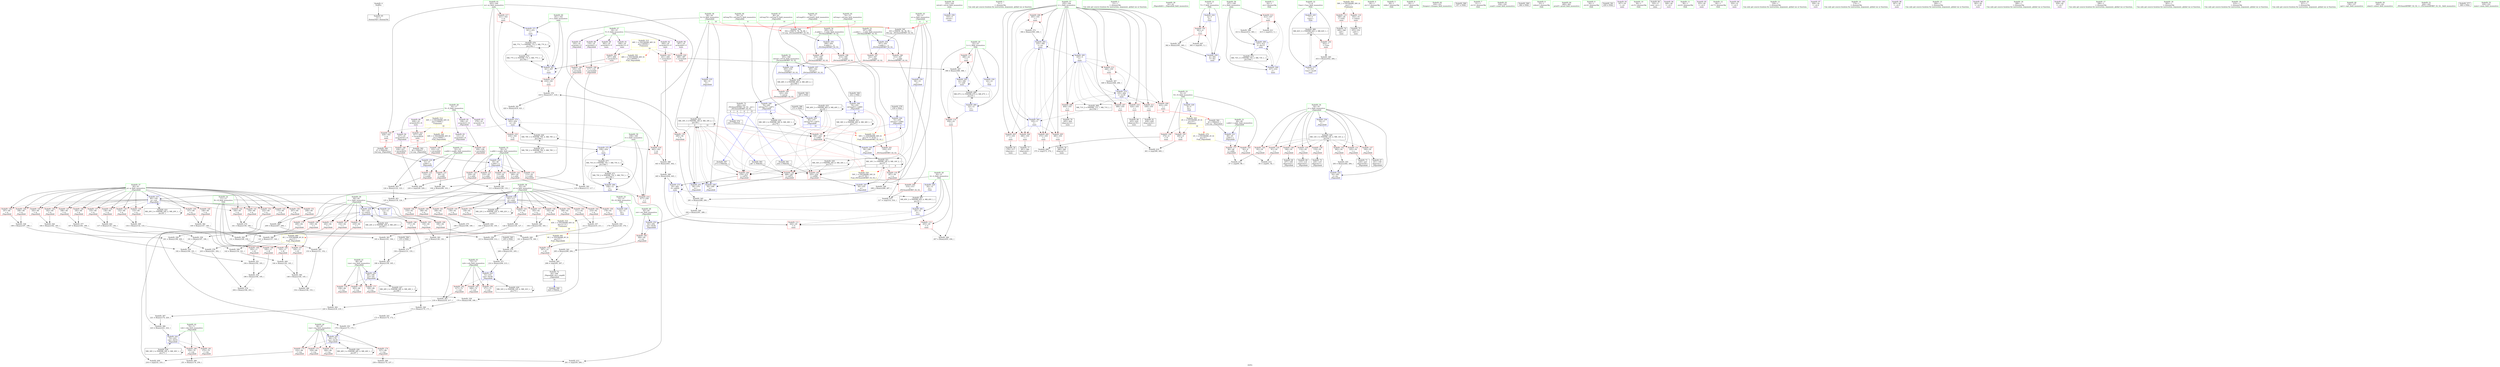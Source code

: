 digraph "SVFG" {
	label="SVFG";

	Node0x561fe5a50a00 [shape=record,color=grey,label="{NodeID: 0\nNullPtr}"];
	Node0x561fe5a50a00 -> Node0x561fe5a864b0[style=solid];
	Node0x561fe5a998d0 [shape=record,color=grey,label="{NodeID: 360\n164 = Binary(162, 163, )\n}"];
	Node0x561fe5a998d0 -> Node0x561fe5a99a50[style=solid];
	Node0x561fe5a87fb0 [shape=record,color=red,label="{NodeID: 194\n276\<--275\n\<--call76\n_Z4goodidd\n}"];
	Node0x561fe5a87fb0 -> Node0x561fe5a92d90[style=solid];
	Node0x561fe5a851a0 [shape=record,color=red,label="{NodeID: 111\n444\<--20\n\<--A\nmain\n}"];
	Node0x561fe5a851a0 -> Node0x561fe5a8e470[style=solid];
	Node0x561fe5a834a0 [shape=record,color=green,label="{NodeID: 28\n20\<--21\nA\<--A_field_insensitive\nGlob }"];
	Node0x561fe5a834a0 -> Node0x561fe5a851a0[style=solid];
	Node0x561fe5a834a0 -> Node0x561fe5a85270[style=solid];
	Node0x561fe5a834a0 -> Node0x561fe5a89d10[style=solid];
	Node0x561fe5a834a0 -> Node0x561fe5a935b0[style=solid];
	Node0x561fe5a834a0 -> Node0x561fe5a93f70[style=solid];
	Node0x561fe5ac3280 [shape=record,color=black,label="{NodeID: 471\nMR_75V_2 = PHI(MR_75V_3, MR_75V_1, )\npts\{340 \}\n}"];
	Node0x561fe5ac3280 -> Node0x561fe5a939c0[style=dashed];
	Node0x561fe5ac3280 -> Node0x561fe5ac3280[style=dashed];
	Node0x561fe5a8e2f0 [shape=record,color=grey,label="{NodeID: 388\n443 = Binary(441, 442, )\n}"];
	Node0x561fe5a8e2f0 -> Node0x561fe5a8e470[style=solid];
	Node0x561fe5a89670 [shape=record,color=red,label="{NodeID: 222\n427\<--426\n\<--arrayidx20\nmain\n|{<s0>16}}"];
	Node0x561fe5a89670:s0 -> Node0x561fe5aea240[style=solid,color=red];
	Node0x561fe5a8b120 [shape=record,color=red,label="{NodeID: 139\n147\<--60\n\<--p\n_Z4goodidd\n}"];
	Node0x561fe5a8b120 -> Node0x561fe5a9b9d0[style=solid];
	Node0x561fe5a85cd0 [shape=record,color=green,label="{NodeID: 56\n333\<--334\nretval\<--retval_field_insensitive\nmain\n}"];
	Node0x561fe5a85cd0 -> Node0x561fe5a93340[style=solid];
	Node0x561fe5ae9640 [shape=record,color=black,label="{NodeID: 582\n265 = PHI()\n}"];
	Node0x561fe5ae9640 -> Node0x561fe5a92b20[style=solid];
	Node0x561fe5a92cc0 [shape=record,color=blue,label="{NodeID: 250\n80\<--273\nref.tmp74\<--call75\n_Z4goodidd\n|{|<s2>10}}"];
	Node0x561fe5a92cc0 -> Node0x561fe5a87fb0[style=dashed];
	Node0x561fe5a92cc0 -> Node0x561fe5ab6c40[style=dashed];
	Node0x561fe5a92cc0:s2 -> Node0x561fe5ac89e0[style=dashed,color=red];
	Node0x561fe5a8c7e0 [shape=record,color=red,label="{NodeID: 167\n152\<--64\n\<--r\n_Z4goodidd\n}"];
	Node0x561fe5a8c7e0 -> Node0x561fe5a8de70[style=solid];
	Node0x561fe5a87450 [shape=record,color=purple,label="{NodeID: 84\n227\<--16\narrayidx55\<--X\n_Z4goodidd\n}"];
	Node0x561fe5a87450 -> Node0x561fe5a8da90[style=solid];
	Node0x561fe5a75680 [shape=record,color=green,label="{NodeID: 1\n5\<--1\n\<--dummyObj\nCan only get source location for instruction, argument, global var or function.}"];
	Node0x561fe5a99a50 [shape=record,color=grey,label="{NodeID: 361\n165 = Binary(161, 164, )\n}"];
	Node0x561fe5a99a50 -> Node0x561fe5a97f50[style=solid];
	Node0x561fe5a88080 [shape=record,color=red,label="{NodeID: 195\n325\<--305\n\<--retval\n_ZSt3maxIdERKT_S2_S2_\n}"];
	Node0x561fe5a88080 -> Node0x561fe5a86b60[style=solid];
	Node0x561fe5a85270 [shape=record,color=red,label="{NodeID: 112\n455\<--20\n\<--A\nmain\n}"];
	Node0x561fe5a85270 -> Node0x561fe5a99ed0[style=solid];
	Node0x561fe5a835a0 [shape=record,color=green,label="{NodeID: 29\n22\<--23\nL\<--L_field_insensitive\nGlob }"];
	Node0x561fe5a835a0 -> Node0x561fe5a85340[style=solid];
	Node0x561fe5a835a0 -> Node0x561fe5a85410[style=solid];
	Node0x561fe5a835a0 -> Node0x561fe5a91c50[style=solid];
	Node0x561fe5a835a0 -> Node0x561fe5a934e0[style=solid];
	Node0x561fe5a835a0 -> Node0x561fe5a93750[style=solid];
	Node0x561fe5ac3750 [shape=record,color=black,label="{NodeID: 472\nMR_77V_2 = PHI(MR_77V_3, MR_77V_1, )\npts\{342 \}\n}"];
	Node0x561fe5ac3750 -> Node0x561fe5a93a90[style=dashed];
	Node0x561fe5ac3750 -> Node0x561fe5ac3750[style=dashed];
	Node0x561fe5a8e470 [shape=record,color=grey,label="{NodeID: 389\n445 = Binary(444, 443, )\n}"];
	Node0x561fe5a8e470 -> Node0x561fe5a93f70[style=solid];
	Node0x561fe5a89740 [shape=record,color=red,label="{NodeID: 223\n441\<--440\n\<--arrayidx23\nmain\n}"];
	Node0x561fe5a89740 -> Node0x561fe5a8e2f0[style=solid];
	Node0x561fe5a8b1f0 [shape=record,color=red,label="{NodeID: 140\n148\<--60\n\<--p\n_Z4goodidd\n}"];
	Node0x561fe5a8b1f0 -> Node0x561fe5a9b9d0[style=solid];
	Node0x561fe5a85da0 [shape=record,color=green,label="{NodeID: 57\n335\<--336\ni\<--i_field_insensitive\nmain\n}"];
	Node0x561fe5a85da0 -> Node0x561fe5a88630[style=solid];
	Node0x561fe5a85da0 -> Node0x561fe5a88700[style=solid];
	Node0x561fe5a85da0 -> Node0x561fe5a887d0[style=solid];
	Node0x561fe5a85da0 -> Node0x561fe5a888a0[style=solid];
	Node0x561fe5a85da0 -> Node0x561fe5a88970[style=solid];
	Node0x561fe5a85da0 -> Node0x561fe5a88a40[style=solid];
	Node0x561fe5a85da0 -> Node0x561fe5a88b10[style=solid];
	Node0x561fe5a85da0 -> Node0x561fe5a88be0[style=solid];
	Node0x561fe5a85da0 -> Node0x561fe5a88cb0[style=solid];
	Node0x561fe5a85da0 -> Node0x561fe5a88d80[style=solid];
	Node0x561fe5a85da0 -> Node0x561fe5a88e50[style=solid];
	Node0x561fe5a85da0 -> Node0x561fe5a93680[style=solid];
	Node0x561fe5a85da0 -> Node0x561fe5a93820[style=solid];
	Node0x561fe5a85da0 -> Node0x561fe5a938f0[style=solid];
	Node0x561fe5a85da0 -> Node0x561fe5a94040[style=solid];
	Node0x561fe5ae9710 [shape=record,color=black,label="{NodeID: 583\n267 = PHI(302, )\n}"];
	Node0x561fe5ae9710 -> Node0x561fe5a87ee0[style=solid];
	Node0x561fe5ac76f0 [shape=record,color=yellow,style=double,label="{NodeID: 500\n44V_1 = ENCHI(MR_44V_0)\npts\{170000 \}\nFun[_Z4goodidd]}"];
	Node0x561fe5ac76f0 -> Node0x561fe5a8d820[style=dashed];
	Node0x561fe5ac76f0 -> Node0x561fe5a8d9c0[style=dashed];
	Node0x561fe5ac76f0 -> Node0x561fe5a8da90[style=dashed];
	Node0x561fe5a92d90 [shape=record,color=blue,label="{NodeID: 251\n58\<--276\nb\<--\n_Z4goodidd\n}"];
	Node0x561fe5a92d90 -> Node0x561fe5ab3540[style=dashed];
	Node0x561fe5a8c8b0 [shape=record,color=red,label="{NodeID: 168\n171\<--64\n\<--r\n_Z4goodidd\n}"];
	Node0x561fe5a8c8b0 -> Node0x561fe5a97ad0[style=solid];
	Node0x561fe5a87520 [shape=record,color=purple,label="{NodeID: 85\n379\<--16\narrayidx\<--X\nmain\n}"];
	Node0x561fe5a75e70 [shape=record,color=green,label="{NodeID: 2\n12\<--1\n\<--dummyObj\nCan only get source location for instruction, argument, global var or function.}"];
	Node0x561fe5a99bd0 [shape=record,color=grey,label="{NodeID: 362\n220 = Binary(218, 219, )\n}"];
	Node0x561fe5a99bd0 -> Node0x561fe5a9a350[style=solid];
	Node0x561fe5a88150 [shape=record,color=red,label="{NodeID: 196\n313\<--307\n\<--__a.addr\n_ZSt3maxIdERKT_S2_S2_\n}"];
	Node0x561fe5a88150 -> Node0x561fe5a88490[style=solid];
	Node0x561fe5a85340 [shape=record,color=red,label="{NodeID: 113\n389\<--22\n\<--L\nmain\n}"];
	Node0x561fe5a85340 -> Node0x561fe5a8f070[style=solid];
	Node0x561fe5a836a0 [shape=record,color=green,label="{NodeID: 30\n42\<--43\n_Z4goodidd\<--_Z4goodidd_field_insensitive\n}"];
	Node0x561fe5ac3c50 [shape=record,color=black,label="{NodeID: 473\nMR_79V_2 = PHI(MR_79V_3, MR_79V_1, )\npts\{344 \}\n}"];
	Node0x561fe5ac3c50 -> Node0x561fe5ab8f40[style=dashed];
	Node0x561fe5a8e5f0 [shape=record,color=grey,label="{NodeID: 390\n251 = Binary(174, 250, )\n}"];
	Node0x561fe5a89810 [shape=record,color=blue,label="{NodeID: 224\n4\<--5\nT\<--\nGlob }"];
	Node0x561fe5a89810 -> Node0x561fe5a84980[style=dashed];
	Node0x561fe5a89810 -> Node0x561fe5a93410[style=dashed];
	Node0x561fe5a8b2c0 [shape=record,color=red,label="{NodeID: 141\n159\<--60\n\<--p\n_Z4goodidd\n}"];
	Node0x561fe5a8b2c0 -> Node0x561fe5a9add0[style=solid];
	Node0x561fe5a85e70 [shape=record,color=green,label="{NodeID: 58\n337\<--338\nj\<--j_field_insensitive\nmain\n}"];
	Node0x561fe5a85e70 -> Node0x561fe5a88f20[style=solid];
	Node0x561fe5a85e70 -> Node0x561fe5a93b60[style=solid];
	Node0x561fe5a85e70 -> Node0x561fe5a93c30[style=solid];
	Node0x561fe5ae9880 [shape=record,color=black,label="{NodeID: 584\n155 = PHI()\n}"];
	Node0x561fe5ae9880 -> Node0x561fe5a9ac50[style=solid];
	Node0x561fe5ac77d0 [shape=record,color=yellow,style=double,label="{NodeID: 501\n46V_1 = ENCHI(MR_46V_0)\npts\{190000 \}\nFun[_Z4goodidd]}"];
	Node0x561fe5ac77d0 -> Node0x561fe5a8d750[style=dashed];
	Node0x561fe5ac77d0 -> Node0x561fe5a8d8f0[style=dashed];
	Node0x561fe5a92e60 [shape=record,color=blue,label="{NodeID: 252\n54\<--283\nj\<--inc\n_Z4goodidd\n}"];
	Node0x561fe5a92e60 -> Node0x561fe5ab2b40[style=dashed];
	Node0x561fe5a8c980 [shape=record,color=red,label="{NodeID: 169\n180\<--64\n\<--r\n_Z4goodidd\n}"];
	Node0x561fe5a8c980 -> Node0x561fe5a98850[style=solid];
	Node0x561fe5a875f0 [shape=record,color=purple,label="{NodeID: 86\n426\<--16\narrayidx20\<--X\nmain\n}"];
	Node0x561fe5a875f0 -> Node0x561fe5a89670[style=solid];
	Node0x561fe5a4fc80 [shape=record,color=green,label="{NodeID: 3\n24\<--1\n.str\<--dummyObj\nGlob }"];
	Node0x561fe5a99d50 [shape=record,color=grey,label="{NodeID: 363\n218 = Binary(216, 217, )\n}"];
	Node0x561fe5a99d50 -> Node0x561fe5a99bd0[style=solid];
	Node0x561fe5a88220 [shape=record,color=red,label="{NodeID: 197\n322\<--307\n\<--__a.addr\n_ZSt3maxIdERKT_S2_S2_\n}"];
	Node0x561fe5a88220 -> Node0x561fe5a93270[style=solid];
	Node0x561fe5a85410 [shape=record,color=red,label="{NodeID: 114\n456\<--22\n\<--L\nmain\n}"];
	Node0x561fe5a85410 -> Node0x561fe5a99ed0[style=solid];
	Node0x561fe5a837a0 [shape=record,color=green,label="{NodeID: 31\n48\<--49\ni.addr\<--i.addr_field_insensitive\n_Z4goodidd\n}"];
	Node0x561fe5a837a0 -> Node0x561fe5a89f40[style=solid];
	Node0x561fe5a837a0 -> Node0x561fe5a91d50[style=solid];
	Node0x561fe5a8e770 [shape=record,color=grey,label="{NodeID: 391\n111 = Binary(109, 110, )\n}"];
	Node0x561fe5a8e770 -> Node0x561fe5a92300[style=solid];
	Node0x561fe5a89910 [shape=record,color=blue,label="{NodeID: 225\n7\<--5\nCase\<--\nGlob }"];
	Node0x561fe5a89910 -> Node0x561fe5ac1140[style=dashed];
	Node0x561fe5a8b390 [shape=record,color=red,label="{NodeID: 142\n160\<--60\n\<--p\n_Z4goodidd\n}"];
	Node0x561fe5a8b390 -> Node0x561fe5a9add0[style=solid];
	Node0x561fe5a85f40 [shape=record,color=green,label="{NodeID: 59\n339\<--340\nl\<--l_field_insensitive\nmain\n}"];
	Node0x561fe5a85f40 -> Node0x561fe5a88ff0[style=solid];
	Node0x561fe5a85f40 -> Node0x561fe5a939c0[style=solid];
	Node0x561fe5a85f40 -> Node0x561fe5a93ea0[style=solid];
	Node0x561fe5ae9950 [shape=record,color=black,label="{NodeID: 585\n205 = PHI()\n}"];
	Node0x561fe5ae9950 -> Node0x561fe5a9a7d0[style=solid];
	Node0x561fe5ac78b0 [shape=record,color=yellow,style=double,label="{NodeID: 502\n58V_1 = ENCHI(MR_58V_0)\npts\{1 \}\nFun[main]}"];
	Node0x561fe5ac78b0 -> Node0x561fe5a854e0[style=dashed];
	Node0x561fe5ac78b0 -> Node0x561fe5a89e70[style=dashed];
	Node0x561fe5a92f30 [shape=record,color=blue,label="{NodeID: 253\n82\<--292\nret\<--div82\n_Z4goodidd\n}"];
	Node0x561fe5a92f30 -> Node0x561fe5a8d680[style=dashed];
	Node0x561fe5a8ca50 [shape=record,color=red,label="{NodeID: 170\n200\<--64\n\<--r\n_Z4goodidd\n}"];
	Node0x561fe5a8ca50 -> Node0x561fe5a995d0[style=solid];
	Node0x561fe5a876c0 [shape=record,color=purple,label="{NodeID: 87\n102\<--18\narrayidx\<--Y\n_Z4goodidd\n}"];
	Node0x561fe5a876c0 -> Node0x561fe5a8d750[style=solid];
	Node0x561fe5a4fe90 [shape=record,color=green,label="{NodeID: 4\n26\<--1\n.str.1\<--dummyObj\nGlob }"];
	Node0x561fe5a99ed0 [shape=record,color=grey,label="{NodeID: 364\n457 = Binary(455, 456, )\n}"];
	Node0x561fe5a882f0 [shape=record,color=red,label="{NodeID: 198\n315\<--309\n\<--__b.addr\n_ZSt3maxIdERKT_S2_S2_\n}"];
	Node0x561fe5a882f0 -> Node0x561fe5a88560[style=solid];
	Node0x561fe5a854e0 [shape=record,color=red,label="{NodeID: 115\n346\<--28\n\<--stdin\nmain\n}"];
	Node0x561fe5a854e0 -> Node0x561fe5a86c30[style=solid];
	Node0x561fe5a83870 [shape=record,color=green,label="{NodeID: 32\n50\<--51\nx.addr\<--x.addr_field_insensitive\n_Z4goodidd\n}"];
	Node0x561fe5a83870 -> Node0x561fe5a8a010[style=solid];
	Node0x561fe5a83870 -> Node0x561fe5a8a0e0[style=solid];
	Node0x561fe5a83870 -> Node0x561fe5a8a1b0[style=solid];
	Node0x561fe5a83870 -> Node0x561fe5a8a280[style=solid];
	Node0x561fe5a83870 -> Node0x561fe5a8a350[style=solid];
	Node0x561fe5a83870 -> Node0x561fe5a91e20[style=solid];
	Node0x561fe5a8e8f0 [shape=record,color=grey,label="{NodeID: 392\n118 = Binary(113, 117, )\n}"];
	Node0x561fe5a8e8f0 -> Node0x561fe5a8f670[style=solid];
	Node0x561fe5a89a10 [shape=record,color=blue,label="{NodeID: 226\n9\<--5\nN\<--\nGlob }"];
	Node0x561fe5a89a10 -> Node0x561fe5ac7b80[style=dashed];
	Node0x561fe5a8b460 [shape=record,color=red,label="{NodeID: 143\n175\<--60\n\<--p\n_Z4goodidd\n}"];
	Node0x561fe5a8b460 -> Node0x561fe5a98e50[style=solid];
	Node0x561fe5a86010 [shape=record,color=green,label="{NodeID: 60\n341\<--342\nr\<--r_field_insensitive\nmain\n}"];
	Node0x561fe5a86010 -> Node0x561fe5a890c0[style=solid];
	Node0x561fe5a86010 -> Node0x561fe5a93a90[style=solid];
	Node0x561fe5a86010 -> Node0x561fe5a93dd0[style=solid];
	Node0x561fe5ae9a20 [shape=record,color=black,label="{NodeID: 586\n273 = PHI()\n}"];
	Node0x561fe5ae9a20 -> Node0x561fe5a92cc0[style=solid];
	Node0x561fe5ab2b40 [shape=record,color=black,label="{NodeID: 420\nMR_14V_3 = PHI(MR_14V_4, MR_14V_2, )\npts\{55 \}\n}"];
	Node0x561fe5ab2b40 -> Node0x561fe5a8a5c0[style=dashed];
	Node0x561fe5ab2b40 -> Node0x561fe5a8a690[style=dashed];
	Node0x561fe5ab2b40 -> Node0x561fe5a8a760[style=dashed];
	Node0x561fe5ab2b40 -> Node0x561fe5a8a830[style=dashed];
	Node0x561fe5ab2b40 -> Node0x561fe5a8a900[style=dashed];
	Node0x561fe5ab2b40 -> Node0x561fe5a8a9d0[style=dashed];
	Node0x561fe5ab2b40 -> Node0x561fe5a8aaa0[style=dashed];
	Node0x561fe5ab2b40 -> Node0x561fe5a8ab70[style=dashed];
	Node0x561fe5ab2b40 -> Node0x561fe5a92e60[style=dashed];
	Node0x561fe5a93000 [shape=record,color=blue,label="{NodeID: 254\n307\<--303\n__a.addr\<--__a\n_ZSt3maxIdERKT_S2_S2_\n}"];
	Node0x561fe5a93000 -> Node0x561fe5a88150[style=dashed];
	Node0x561fe5a93000 -> Node0x561fe5a88220[style=dashed];
	Node0x561fe5a8cb20 [shape=record,color=red,label="{NodeID: 171\n202\<--64\n\<--r\n_Z4goodidd\n}"];
	Node0x561fe5a8cb20 -> Node0x561fe5a9b3d0[style=solid];
	Node0x561fe5a87790 [shape=record,color=purple,label="{NodeID: 88\n116\<--18\narrayidx6\<--Y\n_Z4goodidd\n}"];
	Node0x561fe5a87790 -> Node0x561fe5a8d8f0[style=solid];
	Node0x561fe5a4fd70 [shape=record,color=green,label="{NodeID: 5\n28\<--1\nstdin\<--dummyObj\nGlob }"];
	Node0x561fe5a9a050 [shape=record,color=grey,label="{NodeID: 365\n453 = Binary(452, 284, )\n}"];
	Node0x561fe5a9a050 -> Node0x561fe5a94110[style=solid];
	Node0x561fe5a883c0 [shape=record,color=red,label="{NodeID: 199\n319\<--309\n\<--__b.addr\n_ZSt3maxIdERKT_S2_S2_\n}"];
	Node0x561fe5a883c0 -> Node0x561fe5a931a0[style=solid];
	Node0x561fe5a89e70 [shape=record,color=red,label="{NodeID: 116\n352\<--33\n\<--stdout\nmain\n}"];
	Node0x561fe5a89e70 -> Node0x561fe5a86d00[style=solid];
	Node0x561fe5a83940 [shape=record,color=green,label="{NodeID: 33\n52\<--53\ny.addr\<--y.addr_field_insensitive\n_Z4goodidd\n}"];
	Node0x561fe5a83940 -> Node0x561fe5a8a420[style=solid];
	Node0x561fe5a83940 -> Node0x561fe5a8a4f0[style=solid];
	Node0x561fe5a83940 -> Node0x561fe5a91ef0[style=solid];
	Node0x561fe5a8ea70 [shape=record,color=grey,label="{NodeID: 393\n131 = Binary(128, 130, )\n}"];
	Node0x561fe5a8ea70 -> Node0x561fe5a9ac50[style=solid];
	Node0x561fe5a89b10 [shape=record,color=blue,label="{NodeID: 227\n11\<--12\nR\<--\nGlob }"];
	Node0x561fe5a89b10 -> Node0x561fe5ac8550[style=dashed];
	Node0x561fe5a8b530 [shape=record,color=red,label="{NodeID: 144\n182\<--60\n\<--p\n_Z4goodidd\n}"];
	Node0x561fe5a8b530 -> Node0x561fe5a980d0[style=solid];
	Node0x561fe5a860e0 [shape=record,color=green,label="{NodeID: 61\n343\<--344\nm\<--m_field_insensitive\nmain\n}"];
	Node0x561fe5a860e0 -> Node0x561fe5a89190[style=solid];
	Node0x561fe5a860e0 -> Node0x561fe5a89260[style=solid];
	Node0x561fe5a860e0 -> Node0x561fe5a89330[style=solid];
	Node0x561fe5a860e0 -> Node0x561fe5a89400[style=solid];
	Node0x561fe5a860e0 -> Node0x561fe5a93d00[style=solid];
	Node0x561fe5ae9af0 [shape=record,color=black,label="{NodeID: 587\n275 = PHI(302, )\n}"];
	Node0x561fe5ae9af0 -> Node0x561fe5a87fb0[style=solid];
	Node0x561fe5ab3040 [shape=record,color=black,label="{NodeID: 421\nMR_16V_3 = PHI(MR_16V_8, MR_16V_2, )\npts\{57 \}\n|{|<s8>4|<s9>6}}"];
	Node0x561fe5ab3040 -> Node0x561fe5a8ac40[style=dashed];
	Node0x561fe5ab3040 -> Node0x561fe5a8db60[style=dashed];
	Node0x561fe5ab3040 -> Node0x561fe5a87e10[style=dashed];
	Node0x561fe5ab3040 -> Node0x561fe5a87ee0[style=dashed];
	Node0x561fe5ab3040 -> Node0x561fe5a87fb0[style=dashed];
	Node0x561fe5ab3040 -> Node0x561fe5a928b0[style=dashed];
	Node0x561fe5ab3040 -> Node0x561fe5a92a50[style=dashed];
	Node0x561fe5ab3040 -> Node0x561fe5ab3040[style=dashed];
	Node0x561fe5ab3040:s8 -> Node0x561fe5ac8900[style=dashed,color=red];
	Node0x561fe5ab3040:s9 -> Node0x561fe5ac8900[style=dashed,color=red];
	Node0x561fe5a977d0 [shape=record,color=grey,label="{NodeID: 338\n199 = Binary(197, 198, )\n}"];
	Node0x561fe5a977d0 -> Node0x561fe5a995d0[style=solid];
	Node0x561fe5a930d0 [shape=record,color=blue,label="{NodeID: 255\n309\<--304\n__b.addr\<--__b\n_ZSt3maxIdERKT_S2_S2_\n}"];
	Node0x561fe5a930d0 -> Node0x561fe5a882f0[style=dashed];
	Node0x561fe5a930d0 -> Node0x561fe5a883c0[style=dashed];
	Node0x561fe5a8cbf0 [shape=record,color=red,label="{NodeID: 172\n219\<--64\n\<--r\n_Z4goodidd\n}"];
	Node0x561fe5a8cbf0 -> Node0x561fe5a99bd0[style=solid];
	Node0x561fe5a87860 [shape=record,color=purple,label="{NodeID: 89\n382\<--18\narrayidx5\<--Y\nmain\n}"];
	Node0x561fe5a82110 [shape=record,color=green,label="{NodeID: 6\n29\<--1\n.str.2\<--dummyObj\nGlob }"];
	Node0x561fe5a9a1d0 [shape=record,color=grey,label="{NodeID: 366\n223 = Binary(221, 222, )\n}"];
	Node0x561fe5a9a1d0 -> Node0x561fe5a92710[style=solid];
	Node0x561fe5a88490 [shape=record,color=red,label="{NodeID: 200\n314\<--313\n\<--\n_ZSt3maxIdERKT_S2_S2_\n}"];
	Node0x561fe5a88490 -> Node0x561fe5aa0b60[style=solid];
	Node0x561fe5a89f40 [shape=record,color=red,label="{NodeID: 117\n96\<--48\n\<--i.addr\n_Z4goodidd\n}"];
	Node0x561fe5a89f40 -> Node0x561fe5aa0860[style=solid];
	Node0x561fe5a83a10 [shape=record,color=green,label="{NodeID: 34\n54\<--55\nj\<--j_field_insensitive\n_Z4goodidd\n}"];
	Node0x561fe5a83a10 -> Node0x561fe5a8a5c0[style=solid];
	Node0x561fe5a83a10 -> Node0x561fe5a8a690[style=solid];
	Node0x561fe5a83a10 -> Node0x561fe5a8a760[style=solid];
	Node0x561fe5a83a10 -> Node0x561fe5a8a830[style=solid];
	Node0x561fe5a83a10 -> Node0x561fe5a8a900[style=solid];
	Node0x561fe5a83a10 -> Node0x561fe5a8a9d0[style=solid];
	Node0x561fe5a83a10 -> Node0x561fe5a8aaa0[style=solid];
	Node0x561fe5a83a10 -> Node0x561fe5a8ab70[style=solid];
	Node0x561fe5a83a10 -> Node0x561fe5a92160[style=solid];
	Node0x561fe5a83a10 -> Node0x561fe5a92e60[style=solid];
	Node0x561fe5ac5050 [shape=record,color=black,label="{NodeID: 477\nMR_75V_6 = PHI(MR_75V_7, MR_75V_5, )\npts\{340 \}\n}"];
	Node0x561fe5ac5050 -> Node0x561fe5a88ff0[style=dashed];
	Node0x561fe5ac5050 -> Node0x561fe5a939c0[style=dashed];
	Node0x561fe5ac5050 -> Node0x561fe5a93ea0[style=dashed];
	Node0x561fe5ac5050 -> Node0x561fe5ac3280[style=dashed];
	Node0x561fe5ac5050 -> Node0x561fe5ac5050[style=dashed];
	Node0x561fe5a8ebf0 [shape=record,color=grey,label="{NodeID: 394\n104 = Binary(99, 103, )\n}"];
	Node0x561fe5a8ebf0 -> Node0x561fe5a92230[style=solid];
	Node0x561fe5a89c10 [shape=record,color=blue,label="{NodeID: 228\n14\<--12\nH\<--\nGlob }"];
	Node0x561fe5a89c10 -> Node0x561fe5ac8550[style=dashed];
	Node0x561fe5a8b600 [shape=record,color=red,label="{NodeID: 145\n183\<--60\n\<--p\n_Z4goodidd\n}"];
	Node0x561fe5a8b600 -> Node0x561fe5a980d0[style=solid];
	Node0x561fe5a861b0 [shape=record,color=green,label="{NodeID: 62\n350\<--351\nfreopen\<--freopen_field_insensitive\n}"];
	Node0x561fe5ae9cc0 [shape=record,color=black,label="{NodeID: 588\n357 = PHI()\n}"];
	Node0x561fe5ac7b80 [shape=record,color=yellow,style=double,label="{NodeID: 505\n2V_1 = ENCHI(MR_2V_0)\npts\{10 \}\nFun[main]|{|<s2>16}}"];
	Node0x561fe5ac7b80 -> Node0x561fe5a84bf0[style=dashed];
	Node0x561fe5ac7b80 -> Node0x561fe5a84cc0[style=dashed];
	Node0x561fe5ac7b80:s2 -> Node0x561fe5ac5a50[style=dashed,color=red];
	Node0x561fe5ab3540 [shape=record,color=black,label="{NodeID: 422\nMR_18V_3 = PHI(MR_18V_8, MR_18V_2, )\npts\{59 \}\n|{|<s8>8|<s9>10}}"];
	Node0x561fe5ab3540 -> Node0x561fe5a8ad10[style=dashed];
	Node0x561fe5ab3540 -> Node0x561fe5a8db60[style=dashed];
	Node0x561fe5ab3540 -> Node0x561fe5a87e10[style=dashed];
	Node0x561fe5ab3540 -> Node0x561fe5a87ee0[style=dashed];
	Node0x561fe5ab3540 -> Node0x561fe5a87fb0[style=dashed];
	Node0x561fe5ab3540 -> Node0x561fe5a92bf0[style=dashed];
	Node0x561fe5ab3540 -> Node0x561fe5a92d90[style=dashed];
	Node0x561fe5ab3540 -> Node0x561fe5ab3540[style=dashed];
	Node0x561fe5ab3540:s8 -> Node0x561fe5ac8900[style=dashed,color=red];
	Node0x561fe5ab3540:s9 -> Node0x561fe5ac8900[style=dashed,color=red];
	Node0x561fe5a97950 [shape=record,color=grey,label="{NodeID: 339\n170 = Binary(168, 169, )\n}"];
	Node0x561fe5a97950 -> Node0x561fe5a97ad0[style=solid];
	Node0x561fe5a931a0 [shape=record,color=blue,label="{NodeID: 256\n305\<--319\nretval\<--\n_ZSt3maxIdERKT_S2_S2_\n}"];
	Node0x561fe5a931a0 -> Node0x561fe5ab7140[style=dashed];
	Node0x561fe5a8ccc0 [shape=record,color=red,label="{NodeID: 173\n232\<--66\n\<--vxa\n_Z4goodidd\n}"];
	Node0x561fe5a8ccc0 -> Node0x561fe5aa0260[style=solid];
	Node0x561fe5a87930 [shape=record,color=purple,label="{NodeID: 90\n387\<--18\narrayidx8\<--Y\nmain\n}"];
	Node0x561fe5a87930 -> Node0x561fe5a894d0[style=solid];
	Node0x561fe5a821a0 [shape=record,color=green,label="{NodeID: 7\n31\<--1\n.str.3\<--dummyObj\nGlob }"];
	Node0x561fe5a9a350 [shape=record,color=grey,label="{NodeID: 367\n221 = Binary(174, 220, )\n}"];
	Node0x561fe5a9a350 -> Node0x561fe5a9a1d0[style=solid];
	Node0x561fe5a88560 [shape=record,color=red,label="{NodeID: 201\n316\<--315\n\<--\n_ZSt3maxIdERKT_S2_S2_\n}"];
	Node0x561fe5a88560 -> Node0x561fe5aa0b60[style=solid];
	Node0x561fe5a8a010 [shape=record,color=red,label="{NodeID: 118\n110\<--50\n\<--x.addr\n_Z4goodidd\n}"];
	Node0x561fe5a8a010 -> Node0x561fe5a8e770[style=solid];
	Node0x561fe5a83ae0 [shape=record,color=green,label="{NodeID: 35\n56\<--57\na\<--a_field_insensitive\n_Z4goodidd\n|{|<s4>4|<s5>6}}"];
	Node0x561fe5a83ae0 -> Node0x561fe5a8ac40[style=solid];
	Node0x561fe5a83ae0 -> Node0x561fe5a91fc0[style=solid];
	Node0x561fe5a83ae0 -> Node0x561fe5a928b0[style=solid];
	Node0x561fe5a83ae0 -> Node0x561fe5a92a50[style=solid];
	Node0x561fe5a83ae0:s4 -> Node0x561fe5aea4c0[style=solid,color=red];
	Node0x561fe5a83ae0:s5 -> Node0x561fe5aea4c0[style=solid,color=red];
	Node0x561fe5ac5550 [shape=record,color=black,label="{NodeID: 478\nMR_77V_7 = PHI(MR_77V_5, MR_77V_6, )\npts\{342 \}\n}"];
	Node0x561fe5ac5550 -> Node0x561fe5a890c0[style=dashed];
	Node0x561fe5ac5550 -> Node0x561fe5a93a90[style=dashed];
	Node0x561fe5ac5550 -> Node0x561fe5a93dd0[style=dashed];
	Node0x561fe5ac5550 -> Node0x561fe5ac3750[style=dashed];
	Node0x561fe5ac5550 -> Node0x561fe5ac5550[style=dashed];
	Node0x561fe5a8ed70 [shape=record,color=grey,label="{NodeID: 395\n134 = Binary(132, 133, )\n}"];
	Node0x561fe5a8ed70 -> Node0x561fe5a8f1f0[style=solid];
	Node0x561fe5a89d10 [shape=record,color=blue,label="{NodeID: 229\n20\<--12\nA\<--\nGlob }"];
	Node0x561fe5a89d10 -> Node0x561fe5ab2240[style=dashed];
	Node0x561fe5a8b6d0 [shape=record,color=red,label="{NodeID: 146\n185\<--60\n\<--p\n_Z4goodidd\n}"];
	Node0x561fe5a8b6d0 -> Node0x561fe5a9b250[style=solid];
	Node0x561fe5a862b0 [shape=record,color=green,label="{NodeID: 63\n358\<--359\nscanf\<--scanf_field_insensitive\n}"];
	Node0x561fe5ae9d90 [shape=record,color=black,label="{NodeID: 589\n384 = PHI()\n}"];
	Node0x561fe5ab3a40 [shape=record,color=black,label="{NodeID: 423\nMR_20V_2 = PHI(MR_20V_4, MR_20V_1, )\npts\{61 \}\n}"];
	Node0x561fe5ab3a40 -> Node0x561fe5a92230[style=dashed];
	Node0x561fe5ab3a40 -> Node0x561fe5ab3a40[style=dashed];
	Node0x561fe5a97ad0 [shape=record,color=grey,label="{NodeID: 340\n172 = Binary(170, 171, )\n}"];
	Node0x561fe5a97ad0 -> Node0x561fe5a97c50[style=solid];
	Node0x561fe5a93270 [shape=record,color=blue,label="{NodeID: 257\n305\<--322\nretval\<--\n_ZSt3maxIdERKT_S2_S2_\n}"];
	Node0x561fe5a93270 -> Node0x561fe5ab7140[style=dashed];
	Node0x561fe5a8cd90 [shape=record,color=red,label="{NodeID: 174\n237\<--66\n\<--vxa\n_Z4goodidd\n}"];
	Node0x561fe5a8cd90 -> Node0x561fe5a9a4d0[style=solid];
	Node0x561fe5a87a00 [shape=record,color=purple,label="{NodeID: 91\n406\<--18\narrayidx13\<--Y\nmain\n}"];
	Node0x561fe5a87a00 -> Node0x561fe5a895a0[style=solid];
	Node0x561fe5a82450 [shape=record,color=green,label="{NodeID: 8\n33\<--1\nstdout\<--dummyObj\nGlob }"];
	Node0x561fe5a9a4d0 [shape=record,color=grey,label="{NodeID: 368\n238 = Binary(174, 237, )\n}"];
	Node0x561fe5a88630 [shape=record,color=red,label="{NodeID: 202\n373\<--335\n\<--i\nmain\n}"];
	Node0x561fe5a88630 -> Node0x561fe5aa00e0[style=solid];
	Node0x561fe5a8a0e0 [shape=record,color=red,label="{NodeID: 119\n113\<--50\n\<--x.addr\n_Z4goodidd\n}"];
	Node0x561fe5a8a0e0 -> Node0x561fe5a8e8f0[style=solid];
	Node0x561fe5a83bb0 [shape=record,color=green,label="{NodeID: 36\n58\<--59\nb\<--b_field_insensitive\n_Z4goodidd\n|{|<s4>8|<s5>10}}"];
	Node0x561fe5a83bb0 -> Node0x561fe5a8ad10[style=solid];
	Node0x561fe5a83bb0 -> Node0x561fe5a92090[style=solid];
	Node0x561fe5a83bb0 -> Node0x561fe5a92bf0[style=solid];
	Node0x561fe5a83bb0 -> Node0x561fe5a92d90[style=solid];
	Node0x561fe5a83bb0:s4 -> Node0x561fe5aea4c0[style=solid,color=red];
	Node0x561fe5a83bb0:s5 -> Node0x561fe5aea4c0[style=solid,color=red];
	Node0x561fe5ac5a50 [shape=record,color=yellow,style=double,label="{NodeID: 479\n2V_1 = ENCHI(MR_2V_0)\npts\{10 \}\nFun[_Z4goodidd]}"];
	Node0x561fe5ac5a50 -> Node0x561fe5a84b20[style=dashed];
	Node0x561fe5a8eef0 [shape=record,color=grey,label="{NodeID: 396\n128 = Binary(129, 127, )\n}"];
	Node0x561fe5a8eef0 -> Node0x561fe5a8ea70[style=solid];
	Node0x561fe5a91c50 [shape=record,color=blue,label="{NodeID: 230\n22\<--12\nL\<--\nGlob }"];
	Node0x561fe5a91c50 -> Node0x561fe5ab2740[style=dashed];
	Node0x561fe5a8b7a0 [shape=record,color=red,label="{NodeID: 147\n186\<--60\n\<--p\n_Z4goodidd\n}"];
	Node0x561fe5a8b7a0 -> Node0x561fe5a9b250[style=solid];
	Node0x561fe5a863b0 [shape=record,color=green,label="{NodeID: 64\n460\<--461\nprintf\<--printf_field_insensitive\n}"];
	Node0x561fe5ae9e60 [shape=record,color=black,label="{NodeID: 590\n429 = PHI(44, )\n}"];
	Node0x561fe5ab3f40 [shape=record,color=black,label="{NodeID: 424\nMR_22V_2 = PHI(MR_22V_4, MR_22V_1, )\npts\{63 \}\n}"];
	Node0x561fe5ab3f40 -> Node0x561fe5a92300[style=dashed];
	Node0x561fe5ab3f40 -> Node0x561fe5ab3f40[style=dashed];
	Node0x561fe5a97c50 [shape=record,color=grey,label="{NodeID: 341\n173 = Binary(174, 172, )\n}"];
	Node0x561fe5a97c50 -> Node0x561fe5a98e50[style=solid];
	Node0x561fe5a93340 [shape=record,color=blue,label="{NodeID: 258\n333\<--5\nretval\<--\nmain\n}"];
	Node0x561fe5a8ce60 [shape=record,color=red,label="{NodeID: 175\n259\<--66\n\<--vxa\n_Z4goodidd\n}"];
	Node0x561fe5a8ce60 -> Node0x561fe5aa06e0[style=solid];
	Node0x561fe5a87ad0 [shape=record,color=purple,label="{NodeID: 92\n440\<--18\narrayidx23\<--Y\nmain\n}"];
	Node0x561fe5a87ad0 -> Node0x561fe5a89740[style=solid];
	Node0x561fe5a824e0 [shape=record,color=green,label="{NodeID: 9\n34\<--1\n.str.4\<--dummyObj\nGlob }"];
	Node0x561fe5a9a650 [shape=record,color=grey,label="{NodeID: 369\n209 = Binary(207, 208, )\n}"];
	Node0x561fe5a9a650 -> Node0x561fe5a992d0[style=solid];
	Node0x561fe5a88700 [shape=record,color=red,label="{NodeID: 203\n377\<--335\n\<--i\nmain\n}"];
	Node0x561fe5a88700 -> Node0x561fe5a86dd0[style=solid];
	Node0x561fe5a8a1b0 [shape=record,color=red,label="{NodeID: 120\n229\<--50\n\<--x.addr\n_Z4goodidd\n}"];
	Node0x561fe5a8a1b0 -> Node0x561fe5a9fde0[style=solid];
	Node0x561fe5a83c80 [shape=record,color=green,label="{NodeID: 37\n60\<--61\np\<--p_field_insensitive\n_Z4goodidd\n}"];
	Node0x561fe5a83c80 -> Node0x561fe5a8ade0[style=solid];
	Node0x561fe5a83c80 -> Node0x561fe5a8aeb0[style=solid];
	Node0x561fe5a83c80 -> Node0x561fe5a8af80[style=solid];
	Node0x561fe5a83c80 -> Node0x561fe5a8b050[style=solid];
	Node0x561fe5a83c80 -> Node0x561fe5a8b120[style=solid];
	Node0x561fe5a83c80 -> Node0x561fe5a8b1f0[style=solid];
	Node0x561fe5a83c80 -> Node0x561fe5a8b2c0[style=solid];
	Node0x561fe5a83c80 -> Node0x561fe5a8b390[style=solid];
	Node0x561fe5a83c80 -> Node0x561fe5a8b460[style=solid];
	Node0x561fe5a83c80 -> Node0x561fe5a8b530[style=solid];
	Node0x561fe5a83c80 -> Node0x561fe5a8b600[style=solid];
	Node0x561fe5a83c80 -> Node0x561fe5a8b6d0[style=solid];
	Node0x561fe5a83c80 -> Node0x561fe5a8b7a0[style=solid];
	Node0x561fe5a83c80 -> Node0x561fe5a8b870[style=solid];
	Node0x561fe5a83c80 -> Node0x561fe5a8b940[style=solid];
	Node0x561fe5a83c80 -> Node0x561fe5a8ba10[style=solid];
	Node0x561fe5a83c80 -> Node0x561fe5a8bae0[style=solid];
	Node0x561fe5a83c80 -> Node0x561fe5a8bbb0[style=solid];
	Node0x561fe5a83c80 -> Node0x561fe5a92230[style=solid];
	Node0x561fe5ac6570 [shape=record,color=yellow,style=double,label="{NodeID: 480\n4V_1 = ENCHI(MR_4V_0)\npts\{13 \}\nFun[_Z4goodidd]}"];
	Node0x561fe5ac6570 -> Node0x561fe5a84d90[style=dashed];
	Node0x561fe5ac6570 -> Node0x561fe5a84e60[style=dashed];
	Node0x561fe5ac6570 -> Node0x561fe5a84f30[style=dashed];
	Node0x561fe5ac6570 -> Node0x561fe5a85000[style=dashed];
	Node0x561fe5a8f070 [shape=record,color=grey,label="{NodeID: 397\n390 = Binary(389, 388, )\n}"];
	Node0x561fe5a8f070 -> Node0x561fe5a93750[style=solid];
	Node0x561fe5a91d50 [shape=record,color=blue,label="{NodeID: 231\n48\<--45\ni.addr\<--i\n_Z4goodidd\n}"];
	Node0x561fe5a91d50 -> Node0x561fe5a89f40[style=dashed];
	Node0x561fe5a8b870 [shape=record,color=red,label="{NodeID: 148\n197\<--60\n\<--p\n_Z4goodidd\n}"];
	Node0x561fe5a8b870 -> Node0x561fe5a977d0[style=solid];
	Node0x561fe5a864b0 [shape=record,color=black,label="{NodeID: 65\n2\<--3\ndummyVal\<--dummyVal\n}"];
	Node0x561fe5ae9f70 [shape=record,color=black,label="{NodeID: 591\n459 = PHI()\n}"];
	Node0x561fe5ab4440 [shape=record,color=black,label="{NodeID: 425\nMR_24V_2 = PHI(MR_24V_4, MR_24V_1, )\npts\{65 \}\n}"];
	Node0x561fe5ab4440 -> Node0x561fe5a923d0[style=dashed];
	Node0x561fe5ab4440 -> Node0x561fe5ab4440[style=dashed];
	Node0x561fe5a97dd0 [shape=record,color=grey,label="{NodeID: 342\n295 = Binary(296, 294, )\n}"];
	Node0x561fe5a97dd0 -> Node0x561fe5a9fc60[style=solid];
	Node0x561fe5a93410 [shape=record,color=blue,label="{NodeID: 259\n4\<--362\nT\<--dec\nmain\n}"];
	Node0x561fe5a93410 -> Node0x561fe5a84980[style=dashed];
	Node0x561fe5a93410 -> Node0x561fe5a93410[style=dashed];
	Node0x561fe5a8cf30 [shape=record,color=red,label="{NodeID: 176\n264\<--66\n\<--vxa\n_Z4goodidd\n}"];
	Node0x561fe5a87ba0 [shape=record,color=purple,label="{NodeID: 93\n347\<--24\n\<--.str\nmain\n}"];
	Node0x561fe5a82570 [shape=record,color=green,label="{NodeID: 10\n36\<--1\n.str.5\<--dummyObj\nGlob }"];
	Node0x561fe5a9a7d0 [shape=record,color=grey,label="{NodeID: 370\n206 = Binary(181, 205, )\n}"];
	Node0x561fe5a9a7d0 -> Node0x561fe5a9a950[style=solid];
	Node0x561fe5a887d0 [shape=record,color=red,label="{NodeID: 204\n380\<--335\n\<--i\nmain\n}"];
	Node0x561fe5a887d0 -> Node0x561fe5a86ea0[style=solid];
	Node0x561fe5a8a280 [shape=record,color=red,label="{NodeID: 121\n233\<--50\n\<--x.addr\n_Z4goodidd\n}"];
	Node0x561fe5a8a280 -> Node0x561fe5aa0260[style=solid];
	Node0x561fe5a83d50 [shape=record,color=green,label="{NodeID: 38\n62\<--63\nq\<--q_field_insensitive\n_Z4goodidd\n}"];
	Node0x561fe5a83d50 -> Node0x561fe5a8bc80[style=solid];
	Node0x561fe5a83d50 -> Node0x561fe5a8bd50[style=solid];
	Node0x561fe5a83d50 -> Node0x561fe5a8be20[style=solid];
	Node0x561fe5a83d50 -> Node0x561fe5a8bef0[style=solid];
	Node0x561fe5a83d50 -> Node0x561fe5a8bfc0[style=solid];
	Node0x561fe5a83d50 -> Node0x561fe5a8c090[style=solid];
	Node0x561fe5a83d50 -> Node0x561fe5a8c160[style=solid];
	Node0x561fe5a83d50 -> Node0x561fe5a8c230[style=solid];
	Node0x561fe5a83d50 -> Node0x561fe5a8c300[style=solid];
	Node0x561fe5a83d50 -> Node0x561fe5a8c3d0[style=solid];
	Node0x561fe5a83d50 -> Node0x561fe5a8c4a0[style=solid];
	Node0x561fe5a83d50 -> Node0x561fe5a8c570[style=solid];
	Node0x561fe5a83d50 -> Node0x561fe5a92300[style=solid];
	Node0x561fe5ac6650 [shape=record,color=yellow,style=double,label="{NodeID: 481\n6V_1 = ENCHI(MR_6V_0)\npts\{15 \}\nFun[_Z4goodidd]}"];
	Node0x561fe5ac6650 -> Node0x561fe5a850d0[style=dashed];
	Node0x561fe5a8f1f0 [shape=record,color=grey,label="{NodeID: 398\n142 = Binary(134, 141, )\n}"];
	Node0x561fe5a8f1f0 -> Node0x561fe5a8f4f0[style=solid];
	Node0x561fe5a91e20 [shape=record,color=blue,label="{NodeID: 232\n50\<--46\nx.addr\<--x\n_Z4goodidd\n}"];
	Node0x561fe5a91e20 -> Node0x561fe5a8a010[style=dashed];
	Node0x561fe5a91e20 -> Node0x561fe5a8a0e0[style=dashed];
	Node0x561fe5a91e20 -> Node0x561fe5a8a1b0[style=dashed];
	Node0x561fe5a91e20 -> Node0x561fe5a8a280[style=dashed];
	Node0x561fe5a91e20 -> Node0x561fe5a8a350[style=dashed];
	Node0x561fe5a8b940 [shape=record,color=red,label="{NodeID: 149\n198\<--60\n\<--p\n_Z4goodidd\n}"];
	Node0x561fe5a8b940 -> Node0x561fe5a977d0[style=solid];
	Node0x561fe5a865b0 [shape=record,color=black,label="{NodeID: 66\n332\<--5\nmain_ret\<--\nmain\n}"];
	Node0x561fe5aea040 [shape=record,color=black,label="{NodeID: 592\n45 = PHI(423, )\n0th arg _Z4goodidd }"];
	Node0x561fe5aea040 -> Node0x561fe5a91d50[style=solid];
	Node0x561fe5ab4940 [shape=record,color=black,label="{NodeID: 426\nMR_26V_2 = PHI(MR_26V_4, MR_26V_1, )\npts\{67 \}\n}"];
	Node0x561fe5ab4940 -> Node0x561fe5a92570[style=dashed];
	Node0x561fe5ab4940 -> Node0x561fe5ab4940[style=dashed];
	Node0x561fe5a97f50 [shape=record,color=grey,label="{NodeID: 343\n166 = Binary(158, 165, )\n}"];
	Node0x561fe5a97f50 -> Node0x561fe5a924a0[style=solid];
	Node0x561fe5a934e0 [shape=record,color=blue,label="{NodeID: 260\n22\<--12\nL\<--\nmain\n}"];
	Node0x561fe5a934e0 -> Node0x561fe5a85340[style=dashed];
	Node0x561fe5a934e0 -> Node0x561fe5a85410[style=dashed];
	Node0x561fe5a934e0 -> Node0x561fe5a93750[style=dashed];
	Node0x561fe5a934e0 -> Node0x561fe5ab2740[style=dashed];
	Node0x561fe5a8d000 [shape=record,color=red,label="{NodeID: 177\n169\<--68\n\<--vya\n_Z4goodidd\n}"];
	Node0x561fe5a8d000 -> Node0x561fe5a97950[style=solid];
	Node0x561fe5a87c70 [shape=record,color=purple,label="{NodeID: 94\n348\<--26\n\<--.str.1\nmain\n}"];
	Node0x561fe5a82600 [shape=record,color=green,label="{NodeID: 11\n38\<--1\n.str.6\<--dummyObj\nGlob }"];
	Node0x561fe5a9a950 [shape=record,color=grey,label="{NodeID: 371\n214 = Binary(206, 213, )\n}"];
	Node0x561fe5a9a950 -> Node0x561fe5a92640[style=solid];
	Node0x561fe5a888a0 [shape=record,color=red,label="{NodeID: 205\n385\<--335\n\<--i\nmain\n}"];
	Node0x561fe5a888a0 -> Node0x561fe5a86f70[style=solid];
	Node0x561fe5a8a350 [shape=record,color=red,label="{NodeID: 122\n260\<--50\n\<--x.addr\n_Z4goodidd\n}"];
	Node0x561fe5a8a350 -> Node0x561fe5aa06e0[style=solid];
	Node0x561fe5a83e20 [shape=record,color=green,label="{NodeID: 39\n64\<--65\nr\<--r_field_insensitive\n_Z4goodidd\n}"];
	Node0x561fe5a83e20 -> Node0x561fe5a8c640[style=solid];
	Node0x561fe5a83e20 -> Node0x561fe5a8c710[style=solid];
	Node0x561fe5a83e20 -> Node0x561fe5a8c7e0[style=solid];
	Node0x561fe5a83e20 -> Node0x561fe5a8c8b0[style=solid];
	Node0x561fe5a83e20 -> Node0x561fe5a8c980[style=solid];
	Node0x561fe5a83e20 -> Node0x561fe5a8ca50[style=solid];
	Node0x561fe5a83e20 -> Node0x561fe5a8cb20[style=solid];
	Node0x561fe5a83e20 -> Node0x561fe5a8cbf0[style=solid];
	Node0x561fe5a83e20 -> Node0x561fe5a923d0[style=solid];
	Node0x561fe5a8f370 [shape=record,color=grey,label="{NodeID: 399\n141 = Binary(137, 140, )\n}"];
	Node0x561fe5a8f370 -> Node0x561fe5a8f1f0[style=solid];
	Node0x561fe5a91ef0 [shape=record,color=blue,label="{NodeID: 233\n52\<--47\ny.addr\<--y\n_Z4goodidd\n}"];
	Node0x561fe5a91ef0 -> Node0x561fe5a8a420[style=dashed];
	Node0x561fe5a91ef0 -> Node0x561fe5a8a4f0[style=dashed];
	Node0x561fe5a8ba10 [shape=record,color=red,label="{NodeID: 150\n207\<--60\n\<--p\n_Z4goodidd\n}"];
	Node0x561fe5a8ba10 -> Node0x561fe5a9a650[style=solid];
	Node0x561fe5a86680 [shape=record,color=black,label="{NodeID: 67\n101\<--100\nidxprom\<--\n_Z4goodidd\n}"];
	Node0x561fe5aea240 [shape=record,color=black,label="{NodeID: 593\n46 = PHI(427, )\n1st arg _Z4goodidd }"];
	Node0x561fe5aea240 -> Node0x561fe5a91e20[style=solid];
	Node0x561fe5ab4e40 [shape=record,color=black,label="{NodeID: 427\nMR_28V_2 = PHI(MR_28V_4, MR_28V_1, )\npts\{69 \}\n}"];
	Node0x561fe5ab4e40 -> Node0x561fe5a924a0[style=dashed];
	Node0x561fe5ab4e40 -> Node0x561fe5ab4e40[style=dashed];
	Node0x561fe5a980d0 [shape=record,color=grey,label="{NodeID: 344\n184 = Binary(182, 183, )\n}"];
	Node0x561fe5a980d0 -> Node0x561fe5a98fd0[style=solid];
	Node0x561fe5a935b0 [shape=record,color=blue,label="{NodeID: 261\n20\<--12\nA\<--\nmain\n}"];
	Node0x561fe5a935b0 -> Node0x561fe5a851a0[style=dashed];
	Node0x561fe5a935b0 -> Node0x561fe5a85270[style=dashed];
	Node0x561fe5a935b0 -> Node0x561fe5a93f70[style=dashed];
	Node0x561fe5a935b0 -> Node0x561fe5ab2240[style=dashed];
	Node0x561fe5a8d0d0 [shape=record,color=red,label="{NodeID: 178\n236\<--68\n\<--vya\n_Z4goodidd\n}"];
	Node0x561fe5a87d40 [shape=record,color=purple,label="{NodeID: 95\n353\<--29\n\<--.str.2\nmain\n}"];
	Node0x561fe5a76110 [shape=record,color=green,label="{NodeID: 12\n40\<--1\n.str.7\<--dummyObj\nGlob }"];
	Node0x561fe5a9aad0 [shape=record,color=grey,label="{NodeID: 372\n394 = Binary(393, 284, )\n}"];
	Node0x561fe5a9aad0 -> Node0x561fe5a93820[style=solid];
	Node0x561fe5a88970 [shape=record,color=red,label="{NodeID: 206\n393\<--335\n\<--i\nmain\n}"];
	Node0x561fe5a88970 -> Node0x561fe5a9aad0[style=solid];
	Node0x561fe5a8a420 [shape=record,color=red,label="{NodeID: 123\n99\<--52\n\<--y.addr\n_Z4goodidd\n}"];
	Node0x561fe5a8a420 -> Node0x561fe5a8ebf0[style=solid];
	Node0x561fe5a83ef0 [shape=record,color=green,label="{NodeID: 40\n66\<--67\nvxa\<--vxa_field_insensitive\n_Z4goodidd\n}"];
	Node0x561fe5a83ef0 -> Node0x561fe5a8ccc0[style=solid];
	Node0x561fe5a83ef0 -> Node0x561fe5a8cd90[style=solid];
	Node0x561fe5a83ef0 -> Node0x561fe5a8ce60[style=solid];
	Node0x561fe5a83ef0 -> Node0x561fe5a8cf30[style=solid];
	Node0x561fe5a83ef0 -> Node0x561fe5a92570[style=solid];
	Node0x561fe5a8f4f0 [shape=record,color=grey,label="{NodeID: 400\n144 = Binary(142, 143, )\n}"];
	Node0x561fe5a8f4f0 -> Node0x561fe5a9b6d0[style=solid];
	Node0x561fe5a91fc0 [shape=record,color=blue,label="{NodeID: 234\n56\<--12\na\<--\n_Z4goodidd\n}"];
	Node0x561fe5a91fc0 -> Node0x561fe5ab3040[style=dashed];
	Node0x561fe5a8bae0 [shape=record,color=red,label="{NodeID: 151\n208\<--60\n\<--p\n_Z4goodidd\n}"];
	Node0x561fe5a8bae0 -> Node0x561fe5a9a650[style=solid];
	Node0x561fe5a86750 [shape=record,color=black,label="{NodeID: 68\n107\<--106\nidxprom2\<--\n_Z4goodidd\n}"];
	Node0x561fe5aea380 [shape=record,color=black,label="{NodeID: 594\n47 = PHI(428, )\n2nd arg _Z4goodidd }"];
	Node0x561fe5aea380 -> Node0x561fe5a91ef0[style=solid];
	Node0x561fe5ab5340 [shape=record,color=black,label="{NodeID: 428\nMR_30V_2 = PHI(MR_30V_4, MR_30V_1, )\npts\{71 \}\n}"];
	Node0x561fe5ab5340 -> Node0x561fe5a92710[style=dashed];
	Node0x561fe5ab5340 -> Node0x561fe5ab5340[style=dashed];
	Node0x561fe5a98250 [shape=record,color=grey,label="{NodeID: 345\n291 = Binary(288, 290, )\n}"];
	Node0x561fe5a98250 -> Node0x561fe5a983d0[style=solid];
	Node0x561fe5a93680 [shape=record,color=blue,label="{NodeID: 262\n335\<--5\ni\<--\nmain\n}"];
	Node0x561fe5a93680 -> Node0x561fe5a88630[style=dashed];
	Node0x561fe5a93680 -> Node0x561fe5a88700[style=dashed];
	Node0x561fe5a93680 -> Node0x561fe5a887d0[style=dashed];
	Node0x561fe5a93680 -> Node0x561fe5a888a0[style=dashed];
	Node0x561fe5a93680 -> Node0x561fe5a88970[style=dashed];
	Node0x561fe5a93680 -> Node0x561fe5a93820[style=dashed];
	Node0x561fe5a93680 -> Node0x561fe5a938f0[style=dashed];
	Node0x561fe5a8d1a0 [shape=record,color=red,label="{NodeID: 179\n263\<--68\n\<--vya\n_Z4goodidd\n}"];
	Node0x561fe5a84570 [shape=record,color=purple,label="{NodeID: 96\n354\<--31\n\<--.str.3\nmain\n}"];
	Node0x561fe5a761e0 [shape=record,color=green,label="{NodeID: 13\n129\<--1\n\<--dummyObj\nCan only get source location for instruction, argument, global var or function.}"];
	Node0x561fe5a9ac50 [shape=record,color=grey,label="{NodeID: 373\n158 = Binary(131, 155, )\n}"];
	Node0x561fe5a9ac50 -> Node0x561fe5a97f50[style=solid];
	Node0x561fe5a88a40 [shape=record,color=red,label="{NodeID: 207\n399\<--335\n\<--i\nmain\n}"];
	Node0x561fe5a88a40 -> Node0x561fe5aa03e0[style=solid];
	Node0x561fe5a8a4f0 [shape=record,color=red,label="{NodeID: 124\n123\<--52\n\<--y.addr\n_Z4goodidd\n}"];
	Node0x561fe5a8a4f0 -> Node0x561fe5a8f970[style=solid];
	Node0x561fe5a83fc0 [shape=record,color=green,label="{NodeID: 41\n68\<--69\nvya\<--vya_field_insensitive\n_Z4goodidd\n}"];
	Node0x561fe5a83fc0 -> Node0x561fe5a8d000[style=solid];
	Node0x561fe5a83fc0 -> Node0x561fe5a8d0d0[style=solid];
	Node0x561fe5a83fc0 -> Node0x561fe5a8d1a0[style=solid];
	Node0x561fe5a83fc0 -> Node0x561fe5a924a0[style=solid];
	Node0x561fe5a8f670 [shape=record,color=grey,label="{NodeID: 401\n125 = Binary(118, 124, )\n}"];
	Node0x561fe5a8f670 -> Node0x561fe5a923d0[style=solid];
	Node0x561fe5a92090 [shape=record,color=blue,label="{NodeID: 235\n58\<--12\nb\<--\n_Z4goodidd\n}"];
	Node0x561fe5a92090 -> Node0x561fe5ab3540[style=dashed];
	Node0x561fe5a8bbb0 [shape=record,color=red,label="{NodeID: 152\n222\<--60\n\<--p\n_Z4goodidd\n}"];
	Node0x561fe5a8bbb0 -> Node0x561fe5a9a1d0[style=solid];
	Node0x561fe5a86820 [shape=record,color=black,label="{NodeID: 69\n115\<--114\nidxprom5\<--\n_Z4goodidd\n}"];
	Node0x561fe5aea4c0 [shape=record,color=black,label="{NodeID: 595\n303 = PHI(56, 56, 58, 58, )\n0th arg _ZSt3maxIdERKT_S2_S2_ }"];
	Node0x561fe5aea4c0 -> Node0x561fe5a93000[style=solid];
	Node0x561fe5ab5840 [shape=record,color=black,label="{NodeID: 429\nMR_32V_2 = PHI(MR_32V_4, MR_32V_1, )\npts\{73 \}\n}"];
	Node0x561fe5ab5840 -> Node0x561fe5a92640[style=dashed];
	Node0x561fe5ab5840 -> Node0x561fe5ab5840[style=dashed];
	Node0x561fe5a983d0 [shape=record,color=grey,label="{NodeID: 346\n292 = Binary(291, 289, )\n}"];
	Node0x561fe5a983d0 -> Node0x561fe5a92f30[style=solid];
	Node0x561fe5a93750 [shape=record,color=blue,label="{NodeID: 263\n22\<--390\nL\<--add\nmain\n}"];
	Node0x561fe5a93750 -> Node0x561fe5a85340[style=dashed];
	Node0x561fe5a93750 -> Node0x561fe5a85410[style=dashed];
	Node0x561fe5a93750 -> Node0x561fe5a93750[style=dashed];
	Node0x561fe5a93750 -> Node0x561fe5ab2740[style=dashed];
	Node0x561fe5a8d270 [shape=record,color=red,label="{NodeID: 180\n250\<--70\n\<--vxb\n_Z4goodidd\n}"];
	Node0x561fe5a8d270 -> Node0x561fe5a8e5f0[style=solid];
	Node0x561fe5a84640 [shape=record,color=purple,label="{NodeID: 97\n356\<--34\n\<--.str.4\nmain\n}"];
	Node0x561fe5a762b0 [shape=record,color=green,label="{NodeID: 14\n174\<--1\n\<--dummyObj\nCan only get source location for instruction, argument, global var or function.}"];
	Node0x561fe5a9add0 [shape=record,color=grey,label="{NodeID: 374\n161 = Binary(159, 160, )\n}"];
	Node0x561fe5a9add0 -> Node0x561fe5a99a50[style=solid];
	Node0x561fe5a88b10 [shape=record,color=red,label="{NodeID: 208\n404\<--335\n\<--i\nmain\n}"];
	Node0x561fe5a88b10 -> Node0x561fe5a87040[style=solid];
	Node0x561fe5a8a5c0 [shape=record,color=red,label="{NodeID: 125\n91\<--54\n\<--j\n_Z4goodidd\n}"];
	Node0x561fe5a8a5c0 -> Node0x561fe5aa09e0[style=solid];
	Node0x561fe5a84090 [shape=record,color=green,label="{NodeID: 42\n70\<--71\nvxb\<--vxb_field_insensitive\n_Z4goodidd\n}"];
	Node0x561fe5a84090 -> Node0x561fe5a8d270[style=solid];
	Node0x561fe5a84090 -> Node0x561fe5a8d340[style=solid];
	Node0x561fe5a84090 -> Node0x561fe5a92710[style=solid];
	Node0x561fe5a8f7f0 [shape=record,color=grey,label="{NodeID: 402\n137 = Binary(135, 136, )\n}"];
	Node0x561fe5a8f7f0 -> Node0x561fe5a8f370[style=solid];
	Node0x561fe5a92160 [shape=record,color=blue,label="{NodeID: 236\n54\<--5\nj\<--\n_Z4goodidd\n}"];
	Node0x561fe5a92160 -> Node0x561fe5ab2b40[style=dashed];
	Node0x561fe5a8bc80 [shape=record,color=red,label="{NodeID: 153\n127\<--62\n\<--q\n_Z4goodidd\n}"];
	Node0x561fe5a8bc80 -> Node0x561fe5a8eef0[style=solid];
	Node0x561fe5a868f0 [shape=record,color=black,label="{NodeID: 70\n120\<--119\nidxprom7\<--\n_Z4goodidd\n}"];
	Node0x561fe5aea870 [shape=record,color=black,label="{NodeID: 596\n304 = PHI(74, 76, 78, 80, )\n1st arg _ZSt3maxIdERKT_S2_S2_ }"];
	Node0x561fe5aea870 -> Node0x561fe5a930d0[style=solid];
	Node0x561fe5ab5d40 [shape=record,color=black,label="{NodeID: 430\nMR_34V_2 = PHI(MR_34V_6, MR_34V_1, )\npts\{75 \}\n}"];
	Node0x561fe5ab5d40 -> Node0x561fe5a87e10[style=dashed];
	Node0x561fe5ab5d40 -> Node0x561fe5a87ee0[style=dashed];
	Node0x561fe5ab5d40 -> Node0x561fe5a87fb0[style=dashed];
	Node0x561fe5ab5d40 -> Node0x561fe5a927e0[style=dashed];
	Node0x561fe5ab5d40 -> Node0x561fe5ab5d40[style=dashed];
	Node0x561fe5a98550 [shape=record,color=grey,label="{NodeID: 347\n362 = Binary(361, 363, )\n}"];
	Node0x561fe5a98550 -> Node0x561fe5a93410[style=solid];
	Node0x561fe5a93820 [shape=record,color=blue,label="{NodeID: 264\n335\<--394\ni\<--inc\nmain\n}"];
	Node0x561fe5a93820 -> Node0x561fe5a88630[style=dashed];
	Node0x561fe5a93820 -> Node0x561fe5a88700[style=dashed];
	Node0x561fe5a93820 -> Node0x561fe5a887d0[style=dashed];
	Node0x561fe5a93820 -> Node0x561fe5a888a0[style=dashed];
	Node0x561fe5a93820 -> Node0x561fe5a88970[style=dashed];
	Node0x561fe5a93820 -> Node0x561fe5a93820[style=dashed];
	Node0x561fe5a93820 -> Node0x561fe5a938f0[style=dashed];
	Node0x561fe5a8d340 [shape=record,color=red,label="{NodeID: 181\n272\<--70\n\<--vxb\n_Z4goodidd\n}"];
	Node0x561fe5a84710 [shape=record,color=purple,label="{NodeID: 98\n367\<--36\n\<--.str.5\nmain\n}"];
	Node0x561fe5a4f7c0 [shape=record,color=green,label="{NodeID: 15\n284\<--1\n\<--dummyObj\nCan only get source location for instruction, argument, global var or function.}"];
	Node0x561fe5a9af50 [shape=record,color=grey,label="{NodeID: 375\n190 = Binary(188, 189, )\n}"];
	Node0x561fe5a9af50 -> Node0x561fe5a99750[style=solid];
	Node0x561fe5a88be0 [shape=record,color=red,label="{NodeID: 209\n423\<--335\n\<--i\nmain\n|{<s0>16}}"];
	Node0x561fe5a88be0:s0 -> Node0x561fe5aea040[style=solid,color=red];
	Node0x561fe5a8a690 [shape=record,color=red,label="{NodeID: 126\n95\<--54\n\<--j\n_Z4goodidd\n}"];
	Node0x561fe5a8a690 -> Node0x561fe5aa0860[style=solid];
	Node0x561fe5a84160 [shape=record,color=green,label="{NodeID: 43\n72\<--73\nvyb\<--vyb_field_insensitive\n_Z4goodidd\n}"];
	Node0x561fe5a84160 -> Node0x561fe5a8d410[style=solid];
	Node0x561fe5a84160 -> Node0x561fe5a8d4e0[style=solid];
	Node0x561fe5a84160 -> Node0x561fe5a8d5b0[style=solid];
	Node0x561fe5a84160 -> Node0x561fe5a92640[style=solid];
	Node0x561fe5a8f970 [shape=record,color=grey,label="{NodeID: 403\n124 = Binary(122, 123, )\n}"];
	Node0x561fe5a8f970 -> Node0x561fe5a8f670[style=solid];
	Node0x561fe5a92230 [shape=record,color=blue,label="{NodeID: 237\n60\<--104\np\<--sub\n_Z4goodidd\n}"];
	Node0x561fe5a92230 -> Node0x561fe5a8ade0[style=dashed];
	Node0x561fe5a92230 -> Node0x561fe5a8aeb0[style=dashed];
	Node0x561fe5a92230 -> Node0x561fe5a8af80[style=dashed];
	Node0x561fe5a92230 -> Node0x561fe5a8b050[style=dashed];
	Node0x561fe5a92230 -> Node0x561fe5a8b120[style=dashed];
	Node0x561fe5a92230 -> Node0x561fe5a8b1f0[style=dashed];
	Node0x561fe5a92230 -> Node0x561fe5a8b2c0[style=dashed];
	Node0x561fe5a92230 -> Node0x561fe5a8b390[style=dashed];
	Node0x561fe5a92230 -> Node0x561fe5a8b460[style=dashed];
	Node0x561fe5a92230 -> Node0x561fe5a8b530[style=dashed];
	Node0x561fe5a92230 -> Node0x561fe5a8b600[style=dashed];
	Node0x561fe5a92230 -> Node0x561fe5a8b6d0[style=dashed];
	Node0x561fe5a92230 -> Node0x561fe5a8b7a0[style=dashed];
	Node0x561fe5a92230 -> Node0x561fe5a8b870[style=dashed];
	Node0x561fe5a92230 -> Node0x561fe5a8b940[style=dashed];
	Node0x561fe5a92230 -> Node0x561fe5a8ba10[style=dashed];
	Node0x561fe5a92230 -> Node0x561fe5a8bae0[style=dashed];
	Node0x561fe5a92230 -> Node0x561fe5a8bbb0[style=dashed];
	Node0x561fe5a92230 -> Node0x561fe5ab3a40[style=dashed];
	Node0x561fe5a8bd50 [shape=record,color=red,label="{NodeID: 154\n138\<--62\n\<--q\n_Z4goodidd\n}"];
	Node0x561fe5a8bd50 -> Node0x561fe5a8faf0[style=solid];
	Node0x561fe5a869c0 [shape=record,color=black,label="{NodeID: 71\n226\<--225\nidxprom54\<--\n_Z4goodidd\n}"];
	Node0x561fe5ac8390 [shape=record,color=yellow,style=double,label="{NodeID: 514\n44V_1 = ENCHI(MR_44V_0)\npts\{170000 \}\nFun[main]|{|<s1>16}}"];
	Node0x561fe5ac8390 -> Node0x561fe5a89670[style=dashed];
	Node0x561fe5ac8390:s1 -> Node0x561fe5ac76f0[style=dashed,color=red];
	Node0x561fe5ab6240 [shape=record,color=black,label="{NodeID: 431\nMR_36V_2 = PHI(MR_36V_6, MR_36V_1, )\npts\{77 \}\n}"];
	Node0x561fe5ab6240 -> Node0x561fe5a8db60[style=dashed];
	Node0x561fe5ab6240 -> Node0x561fe5a87ee0[style=dashed];
	Node0x561fe5ab6240 -> Node0x561fe5a87fb0[style=dashed];
	Node0x561fe5ab6240 -> Node0x561fe5a92980[style=dashed];
	Node0x561fe5ab6240 -> Node0x561fe5ab6240[style=dashed];
	Node0x561fe5a986d0 [shape=record,color=grey,label="{NodeID: 348\n288 = Binary(289, 287, )\n}"];
	Node0x561fe5a986d0 -> Node0x561fe5a98250[style=solid];
	Node0x561fe5a938f0 [shape=record,color=blue,label="{NodeID: 265\n335\<--5\ni\<--\nmain\n}"];
	Node0x561fe5a938f0 -> Node0x561fe5a88a40[style=dashed];
	Node0x561fe5a938f0 -> Node0x561fe5a88b10[style=dashed];
	Node0x561fe5a938f0 -> Node0x561fe5a88be0[style=dashed];
	Node0x561fe5a938f0 -> Node0x561fe5a88cb0[style=dashed];
	Node0x561fe5a938f0 -> Node0x561fe5a88d80[style=dashed];
	Node0x561fe5a938f0 -> Node0x561fe5a88e50[style=dashed];
	Node0x561fe5a938f0 -> Node0x561fe5a94040[style=dashed];
	Node0x561fe5a938f0 -> Node0x561fe5ab2830[style=dashed];
	Node0x561fe5a8d410 [shape=record,color=red,label="{NodeID: 182\n217\<--72\n\<--vyb\n_Z4goodidd\n}"];
	Node0x561fe5a8d410 -> Node0x561fe5a99d50[style=solid];
	Node0x561fe5a847e0 [shape=record,color=purple,label="{NodeID: 99\n383\<--38\n\<--.str.6\nmain\n}"];
	Node0x561fe5a4f890 [shape=record,color=green,label="{NodeID: 16\n289\<--1\n\<--dummyObj\nCan only get source location for instruction, argument, global var or function.}"];
	Node0x561fe5a9b0d0 [shape=record,color=grey,label="{NodeID: 376\n204 = Binary(196, 203, )\n}"];
	Node0x561fe5a88cb0 [shape=record,color=red,label="{NodeID: 210\n424\<--335\n\<--i\nmain\n}"];
	Node0x561fe5a88cb0 -> Node0x561fe5a87110[style=solid];
	Node0x561fe5a8a760 [shape=record,color=red,label="{NodeID: 127\n100\<--54\n\<--j\n_Z4goodidd\n}"];
	Node0x561fe5a8a760 -> Node0x561fe5a86680[style=solid];
	Node0x561fe5a84230 [shape=record,color=green,label="{NodeID: 44\n74\<--75\nref.tmp\<--ref.tmp_field_insensitive\n_Z4goodidd\n|{|<s1>4}}"];
	Node0x561fe5a84230 -> Node0x561fe5a927e0[style=solid];
	Node0x561fe5a84230:s1 -> Node0x561fe5aea870[style=solid,color=red];
	Node0x561fe5a8faf0 [shape=record,color=grey,label="{NodeID: 404\n140 = Binary(138, 139, )\n}"];
	Node0x561fe5a8faf0 -> Node0x561fe5a8f370[style=solid];
	Node0x561fe5a92300 [shape=record,color=blue,label="{NodeID: 238\n62\<--111\nq\<--sub4\n_Z4goodidd\n}"];
	Node0x561fe5a92300 -> Node0x561fe5a8bc80[style=dashed];
	Node0x561fe5a92300 -> Node0x561fe5a8bd50[style=dashed];
	Node0x561fe5a92300 -> Node0x561fe5a8be20[style=dashed];
	Node0x561fe5a92300 -> Node0x561fe5a8bef0[style=dashed];
	Node0x561fe5a92300 -> Node0x561fe5a8bfc0[style=dashed];
	Node0x561fe5a92300 -> Node0x561fe5a8c090[style=dashed];
	Node0x561fe5a92300 -> Node0x561fe5a8c160[style=dashed];
	Node0x561fe5a92300 -> Node0x561fe5a8c230[style=dashed];
	Node0x561fe5a92300 -> Node0x561fe5a8c300[style=dashed];
	Node0x561fe5a92300 -> Node0x561fe5a8c3d0[style=dashed];
	Node0x561fe5a92300 -> Node0x561fe5a8c4a0[style=dashed];
	Node0x561fe5a92300 -> Node0x561fe5a8c570[style=dashed];
	Node0x561fe5a92300 -> Node0x561fe5ab3f40[style=dashed];
	Node0x561fe5a8be20 [shape=record,color=red,label="{NodeID: 155\n139\<--62\n\<--q\n_Z4goodidd\n}"];
	Node0x561fe5a8be20 -> Node0x561fe5a8faf0[style=solid];
	Node0x561fe5a86a90 [shape=record,color=black,label="{NodeID: 72\n44\<--298\n_Z4goodidd_ret\<--cmp84\n_Z4goodidd\n|{<s0>16}}"];
	Node0x561fe5a86a90:s0 -> Node0x561fe5ae9e60[style=solid,color=blue];
	Node0x561fe5ac8470 [shape=record,color=yellow,style=double,label="{NodeID: 515\n46V_1 = ENCHI(MR_46V_0)\npts\{190000 \}\nFun[main]|{|<s3>16}}"];
	Node0x561fe5ac8470 -> Node0x561fe5a894d0[style=dashed];
	Node0x561fe5ac8470 -> Node0x561fe5a895a0[style=dashed];
	Node0x561fe5ac8470 -> Node0x561fe5a89740[style=dashed];
	Node0x561fe5ac8470:s3 -> Node0x561fe5ac77d0[style=dashed,color=red];
	Node0x561fe5ab6740 [shape=record,color=black,label="{NodeID: 432\nMR_38V_2 = PHI(MR_38V_6, MR_38V_1, )\npts\{79 \}\n}"];
	Node0x561fe5ab6740 -> Node0x561fe5a8db60[style=dashed];
	Node0x561fe5ab6740 -> Node0x561fe5a87e10[style=dashed];
	Node0x561fe5ab6740 -> Node0x561fe5a87fb0[style=dashed];
	Node0x561fe5ab6740 -> Node0x561fe5a92b20[style=dashed];
	Node0x561fe5ab6740 -> Node0x561fe5ab6740[style=dashed];
	Node0x561fe5a98850 [shape=record,color=grey,label="{NodeID: 349\n181 = Binary(179, 180, )\n}"];
	Node0x561fe5a98850 -> Node0x561fe5a9a7d0[style=solid];
	Node0x561fe5a939c0 [shape=record,color=blue,label="{NodeID: 266\n339\<--12\nl\<--\nmain\n}"];
	Node0x561fe5a939c0 -> Node0x561fe5a88ff0[style=dashed];
	Node0x561fe5a939c0 -> Node0x561fe5a939c0[style=dashed];
	Node0x561fe5a939c0 -> Node0x561fe5a93ea0[style=dashed];
	Node0x561fe5a939c0 -> Node0x561fe5ac3280[style=dashed];
	Node0x561fe5a939c0 -> Node0x561fe5ac5050[style=dashed];
	Node0x561fe5a8d4e0 [shape=record,color=red,label="{NodeID: 183\n249\<--72\n\<--vyb\n_Z4goodidd\n}"];
	Node0x561fe5a848b0 [shape=record,color=purple,label="{NodeID: 100\n458\<--40\n\<--.str.7\nmain\n}"];
	Node0x561fe5a4f960 [shape=record,color=green,label="{NodeID: 17\n296\<--1\n\<--dummyObj\nCan only get source location for instruction, argument, global var or function.}"];
	Node0x561fe5a9b250 [shape=record,color=grey,label="{NodeID: 377\n187 = Binary(185, 186, )\n}"];
	Node0x561fe5a9b250 -> Node0x561fe5a99750[style=solid];
	Node0x561fe5a88d80 [shape=record,color=red,label="{NodeID: 211\n438\<--335\n\<--i\nmain\n}"];
	Node0x561fe5a88d80 -> Node0x561fe5a871e0[style=solid];
	Node0x561fe5a8a830 [shape=record,color=red,label="{NodeID: 128\n106\<--54\n\<--j\n_Z4goodidd\n}"];
	Node0x561fe5a8a830 -> Node0x561fe5a86750[style=solid];
	Node0x561fe5a84300 [shape=record,color=green,label="{NodeID: 45\n76\<--77\nref.tmp63\<--ref.tmp63_field_insensitive\n_Z4goodidd\n|{|<s1>6}}"];
	Node0x561fe5a84300 -> Node0x561fe5a92980[style=solid];
	Node0x561fe5a84300:s1 -> Node0x561fe5aea870[style=solid,color=red];
	Node0x561fe5a9fc60 [shape=record,color=grey,label="{NodeID: 405\n298 = cmp(295, 297, )\n}"];
	Node0x561fe5a9fc60 -> Node0x561fe5a86a90[style=solid];
	Node0x561fe5a923d0 [shape=record,color=blue,label="{NodeID: 239\n64\<--125\nr\<--sub10\n_Z4goodidd\n}"];
	Node0x561fe5a923d0 -> Node0x561fe5a8c640[style=dashed];
	Node0x561fe5a923d0 -> Node0x561fe5a8c710[style=dashed];
	Node0x561fe5a923d0 -> Node0x561fe5a8c7e0[style=dashed];
	Node0x561fe5a923d0 -> Node0x561fe5a8c8b0[style=dashed];
	Node0x561fe5a923d0 -> Node0x561fe5a8c980[style=dashed];
	Node0x561fe5a923d0 -> Node0x561fe5a8ca50[style=dashed];
	Node0x561fe5a923d0 -> Node0x561fe5a8cb20[style=dashed];
	Node0x561fe5a923d0 -> Node0x561fe5a8cbf0[style=dashed];
	Node0x561fe5a923d0 -> Node0x561fe5ab4440[style=dashed];
	Node0x561fe5a8bef0 [shape=record,color=red,label="{NodeID: 156\n162\<--62\n\<--q\n_Z4goodidd\n}"];
	Node0x561fe5a8bef0 -> Node0x561fe5a998d0[style=solid];
	Node0x561fe5a86b60 [shape=record,color=black,label="{NodeID: 73\n302\<--325\n_ZSt3maxIdERKT_S2_S2__ret\<--\n_ZSt3maxIdERKT_S2_S2_\n|{<s0>4|<s1>6|<s2>8|<s3>10}}"];
	Node0x561fe5a86b60:s0 -> Node0x561fe5ae91c0[style=solid,color=blue];
	Node0x561fe5a86b60:s1 -> Node0x561fe5ae9420[style=solid,color=blue];
	Node0x561fe5a86b60:s2 -> Node0x561fe5ae9710[style=solid,color=blue];
	Node0x561fe5a86b60:s3 -> Node0x561fe5ae9af0[style=solid,color=blue];
	Node0x561fe5ac8550 [shape=record,color=yellow,style=double,label="{NodeID: 516\n83V_1 = ENCHI(MR_83V_0)\npts\{13 15 \}\nFun[main]|{<s0>16|<s1>16}}"];
	Node0x561fe5ac8550:s0 -> Node0x561fe5ac6570[style=dashed,color=red];
	Node0x561fe5ac8550:s1 -> Node0x561fe5ac6650[style=dashed,color=red];
	Node0x561fe5ab6c40 [shape=record,color=black,label="{NodeID: 433\nMR_40V_2 = PHI(MR_40V_6, MR_40V_1, )\npts\{81 \}\n}"];
	Node0x561fe5ab6c40 -> Node0x561fe5a8db60[style=dashed];
	Node0x561fe5ab6c40 -> Node0x561fe5a87e10[style=dashed];
	Node0x561fe5ab6c40 -> Node0x561fe5a87ee0[style=dashed];
	Node0x561fe5ab6c40 -> Node0x561fe5a92cc0[style=dashed];
	Node0x561fe5ab6c40 -> Node0x561fe5ab6c40[style=dashed];
	Node0x561fe5a989d0 [shape=record,color=grey,label="{NodeID: 350\n179 = Binary(129, 178, )\n}"];
	Node0x561fe5a989d0 -> Node0x561fe5a98850[style=solid];
	Node0x561fe5a93a90 [shape=record,color=blue,label="{NodeID: 267\n341\<--407\nr\<--\nmain\n}"];
	Node0x561fe5a93a90 -> Node0x561fe5a890c0[style=dashed];
	Node0x561fe5a93a90 -> Node0x561fe5a93a90[style=dashed];
	Node0x561fe5a93a90 -> Node0x561fe5a93dd0[style=dashed];
	Node0x561fe5a93a90 -> Node0x561fe5ac3750[style=dashed];
	Node0x561fe5a93a90 -> Node0x561fe5ac5550[style=dashed];
	Node0x561fe5a8d5b0 [shape=record,color=red,label="{NodeID: 184\n271\<--72\n\<--vyb\n_Z4goodidd\n}"];
	Node0x561fe5a84980 [shape=record,color=red,label="{NodeID: 101\n361\<--4\n\<--T\nmain\n}"];
	Node0x561fe5a84980 -> Node0x561fe5a98550[style=solid];
	Node0x561fe5a84980 -> Node0x561fe5a9ff60[style=solid];
	Node0x561fe5a4fa30 [shape=record,color=green,label="{NodeID: 18\n363\<--1\n\<--dummyObj\nCan only get source location for instruction, argument, global var or function.}"];
	Node0x561fe5a9b3d0 [shape=record,color=grey,label="{NodeID: 378\n203 = Binary(201, 202, )\n}"];
	Node0x561fe5a9b3d0 -> Node0x561fe5a9b0d0[style=solid];
	Node0x561fe5a88e50 [shape=record,color=red,label="{NodeID: 212\n448\<--335\n\<--i\nmain\n}"];
	Node0x561fe5a88e50 -> Node0x561fe5a8e170[style=solid];
	Node0x561fe5a8a900 [shape=record,color=red,label="{NodeID: 129\n114\<--54\n\<--j\n_Z4goodidd\n}"];
	Node0x561fe5a8a900 -> Node0x561fe5a86820[style=solid];
	Node0x561fe5a843d0 [shape=record,color=green,label="{NodeID: 46\n78\<--79\nref.tmp70\<--ref.tmp70_field_insensitive\n_Z4goodidd\n|{|<s1>8}}"];
	Node0x561fe5a843d0 -> Node0x561fe5a92b20[style=solid];
	Node0x561fe5a843d0:s1 -> Node0x561fe5aea870[style=solid,color=red];
	Node0x561fe5a9fde0 [shape=record,color=grey,label="{NodeID: 406\n230 = cmp(228, 229, )\n}"];
	Node0x561fe5a924a0 [shape=record,color=blue,label="{NodeID: 240\n68\<--166\nvya\<--div\n_Z4goodidd\n}"];
	Node0x561fe5a924a0 -> Node0x561fe5a8d000[style=dashed];
	Node0x561fe5a924a0 -> Node0x561fe5a8d0d0[style=dashed];
	Node0x561fe5a924a0 -> Node0x561fe5a8d1a0[style=dashed];
	Node0x561fe5a924a0 -> Node0x561fe5ab4e40[style=dashed];
	Node0x561fe5a8bfc0 [shape=record,color=red,label="{NodeID: 157\n163\<--62\n\<--q\n_Z4goodidd\n}"];
	Node0x561fe5a8bfc0 -> Node0x561fe5a998d0[style=solid];
	Node0x561fe5a86c30 [shape=record,color=black,label="{NodeID: 74\n349\<--346\ncall\<--\nmain\n}"];
	Node0x561fe5ab7140 [shape=record,color=black,label="{NodeID: 434\nMR_48V_3 = PHI(MR_48V_4, MR_48V_2, )\npts\{306 \}\n}"];
	Node0x561fe5ab7140 -> Node0x561fe5a88080[style=dashed];
	Node0x561fe5a98b50 [shape=record,color=grey,label="{NodeID: 351\n194 = Binary(192, 193, )\n}"];
	Node0x561fe5a98b50 -> Node0x561fe5a98cd0[style=solid];
	Node0x561fe5a93b60 [shape=record,color=blue,label="{NodeID: 268\n337\<--410\nj\<--\nmain\n}"];
	Node0x561fe5a93b60 -> Node0x561fe5a88f20[style=dashed];
	Node0x561fe5a93b60 -> Node0x561fe5a93c30[style=dashed];
	Node0x561fe5a8d680 [shape=record,color=red,label="{NodeID: 185\n294\<--82\n\<--ret\n_Z4goodidd\n}"];
	Node0x561fe5a8d680 -> Node0x561fe5a97dd0[style=solid];
	Node0x561fe5a84a50 [shape=record,color=red,label="{NodeID: 102\n452\<--7\n\<--Case\nmain\n}"];
	Node0x561fe5a84a50 -> Node0x561fe5a9a050[style=solid];
	Node0x561fe5a82e40 [shape=record,color=green,label="{NodeID: 19\n410\<--1\n\<--dummyObj\nCan only get source location for instruction, argument, global var or function.}"];
	Node0x561fe5a9b550 [shape=record,color=grey,label="{NodeID: 379\n419 = Binary(417, 418, )\n}"];
	Node0x561fe5a9b550 -> Node0x561fe5a9b850[style=solid];
	Node0x561fe5a88f20 [shape=record,color=red,label="{NodeID: 213\n412\<--337\n\<--j\nmain\n}"];
	Node0x561fe5a88f20 -> Node0x561fe5a8dcf0[style=solid];
	Node0x561fe5a88f20 -> Node0x561fe5aa0560[style=solid];
	Node0x561fe5a8a9d0 [shape=record,color=red,label="{NodeID: 130\n119\<--54\n\<--j\n_Z4goodidd\n}"];
	Node0x561fe5a8a9d0 -> Node0x561fe5a868f0[style=solid];
	Node0x561fe5a844a0 [shape=record,color=green,label="{NodeID: 47\n80\<--81\nref.tmp74\<--ref.tmp74_field_insensitive\n_Z4goodidd\n|{|<s1>10}}"];
	Node0x561fe5a844a0 -> Node0x561fe5a92cc0[style=solid];
	Node0x561fe5a844a0:s1 -> Node0x561fe5aea870[style=solid,color=red];
	Node0x561fe5a9ff60 [shape=record,color=grey,label="{NodeID: 407\n365 = cmp(361, 5, )\n}"];
	Node0x561fe5a92570 [shape=record,color=blue,label="{NodeID: 241\n66\<--176\nvxa\<--div30\n_Z4goodidd\n}"];
	Node0x561fe5a92570 -> Node0x561fe5a8ccc0[style=dashed];
	Node0x561fe5a92570 -> Node0x561fe5a8cd90[style=dashed];
	Node0x561fe5a92570 -> Node0x561fe5a8ce60[style=dashed];
	Node0x561fe5a92570 -> Node0x561fe5a8cf30[style=dashed];
	Node0x561fe5a92570 -> Node0x561fe5ab4940[style=dashed];
	Node0x561fe5a8c090 [shape=record,color=red,label="{NodeID: 158\n168\<--62\n\<--q\n_Z4goodidd\n}"];
	Node0x561fe5a8c090 -> Node0x561fe5a97950[style=solid];
	Node0x561fe5a86d00 [shape=record,color=black,label="{NodeID: 75\n355\<--352\ncall1\<--\nmain\n}"];
	Node0x561fe5a98cd0 [shape=record,color=grey,label="{NodeID: 352\n196 = Binary(194, 195, )\n}"];
	Node0x561fe5a98cd0 -> Node0x561fe5a9b0d0[style=solid];
	Node0x561fe5a93c30 [shape=record,color=blue,label="{NodeID: 269\n337\<--413\nj\<--dec15\nmain\n}"];
	Node0x561fe5a93c30 -> Node0x561fe5a88f20[style=dashed];
	Node0x561fe5a93c30 -> Node0x561fe5a93b60[style=dashed];
	Node0x561fe5a93c30 -> Node0x561fe5a93c30[style=dashed];
	Node0x561fe5a93c30 -> Node0x561fe5ab2920[style=dashed];
	Node0x561fe5a8d750 [shape=record,color=red,label="{NodeID: 186\n103\<--102\n\<--arrayidx\n_Z4goodidd\n}"];
	Node0x561fe5a8d750 -> Node0x561fe5a8ebf0[style=solid];
	Node0x561fe5a84b20 [shape=record,color=red,label="{NodeID: 103\n92\<--9\n\<--N\n_Z4goodidd\n}"];
	Node0x561fe5a84b20 -> Node0x561fe5aa09e0[style=solid];
	Node0x561fe5a82ed0 [shape=record,color=green,label="{NodeID: 20\n421\<--1\n\<--dummyObj\nCan only get source location for instruction, argument, global var or function.}"];
	Node0x561fe5a9b6d0 [shape=record,color=grey,label="{NodeID: 380\n146 = Binary(144, 145, )\n}"];
	Node0x561fe5a9b6d0 -> Node0x561fe5a8dff0[style=solid];
	Node0x561fe5a88ff0 [shape=record,color=red,label="{NodeID: 214\n417\<--339\n\<--l\nmain\n}"];
	Node0x561fe5a88ff0 -> Node0x561fe5a9b550[style=solid];
	Node0x561fe5a8aaa0 [shape=record,color=red,label="{NodeID: 131\n225\<--54\n\<--j\n_Z4goodidd\n}"];
	Node0x561fe5a8aaa0 -> Node0x561fe5a869c0[style=solid];
	Node0x561fe5a85590 [shape=record,color=green,label="{NodeID: 48\n82\<--83\nret\<--ret_field_insensitive\n_Z4goodidd\n}"];
	Node0x561fe5a85590 -> Node0x561fe5a8d680[style=solid];
	Node0x561fe5a85590 -> Node0x561fe5a92f30[style=solid];
	Node0x561fe5aa00e0 [shape=record,color=grey,label="{NodeID: 408\n375 = cmp(373, 374, )\n}"];
	Node0x561fe5a92640 [shape=record,color=blue,label="{NodeID: 242\n72\<--214\nvyb\<--div49\n_Z4goodidd\n}"];
	Node0x561fe5a92640 -> Node0x561fe5a8d410[style=dashed];
	Node0x561fe5a92640 -> Node0x561fe5a8d4e0[style=dashed];
	Node0x561fe5a92640 -> Node0x561fe5a8d5b0[style=dashed];
	Node0x561fe5a92640 -> Node0x561fe5ab5840[style=dashed];
	Node0x561fe5a8c160 [shape=record,color=red,label="{NodeID: 159\n178\<--62\n\<--q\n_Z4goodidd\n}"];
	Node0x561fe5a8c160 -> Node0x561fe5a989d0[style=solid];
	Node0x561fe5a86dd0 [shape=record,color=black,label="{NodeID: 76\n378\<--377\nidxprom\<--\nmain\n}"];
	Node0x561fe5a98e50 [shape=record,color=grey,label="{NodeID: 353\n176 = Binary(173, 175, )\n}"];
	Node0x561fe5a98e50 -> Node0x561fe5a92570[style=solid];
	Node0x561fe5a93d00 [shape=record,color=blue,label="{NodeID: 270\n343\<--420\nm\<--div\nmain\n}"];
	Node0x561fe5a93d00 -> Node0x561fe5a89190[style=dashed];
	Node0x561fe5a93d00 -> Node0x561fe5a89260[style=dashed];
	Node0x561fe5a93d00 -> Node0x561fe5a89330[style=dashed];
	Node0x561fe5a93d00 -> Node0x561fe5a89400[style=dashed];
	Node0x561fe5a93d00 -> Node0x561fe5a93d00[style=dashed];
	Node0x561fe5a93d00 -> Node0x561fe5ab8f40[style=dashed];
	Node0x561fe5a8d820 [shape=record,color=red,label="{NodeID: 187\n109\<--108\n\<--arrayidx3\n_Z4goodidd\n}"];
	Node0x561fe5a8d820 -> Node0x561fe5a8e770[style=solid];
	Node0x561fe5a84bf0 [shape=record,color=red,label="{NodeID: 104\n374\<--9\n\<--N\nmain\n}"];
	Node0x561fe5a84bf0 -> Node0x561fe5aa00e0[style=solid];
	Node0x561fe5a82f60 [shape=record,color=green,label="{NodeID: 21\n4\<--6\nT\<--T_field_insensitive\nGlob }"];
	Node0x561fe5a82f60 -> Node0x561fe5a84980[style=solid];
	Node0x561fe5a82f60 -> Node0x561fe5a89810[style=solid];
	Node0x561fe5a82f60 -> Node0x561fe5a93410[style=solid];
	Node0x561fe5a9b850 [shape=record,color=grey,label="{NodeID: 381\n420 = Binary(419, 421, )\n}"];
	Node0x561fe5a9b850 -> Node0x561fe5a93d00[style=solid];
	Node0x561fe5a890c0 [shape=record,color=red,label="{NodeID: 215\n418\<--341\n\<--r\nmain\n}"];
	Node0x561fe5a890c0 -> Node0x561fe5a9b550[style=solid];
	Node0x561fe5a8ab70 [shape=record,color=red,label="{NodeID: 132\n282\<--54\n\<--j\n_Z4goodidd\n}"];
	Node0x561fe5a8ab70 -> Node0x561fe5a99150[style=solid];
	Node0x561fe5a85660 [shape=record,color=green,label="{NodeID: 49\n156\<--157\nsqrt\<--sqrt_field_insensitive\n}"];
	Node0x561fe5aa0260 [shape=record,color=grey,label="{NodeID: 409\n234 = cmp(232, 233, )\n}"];
	Node0x561fe5a92710 [shape=record,color=blue,label="{NodeID: 243\n70\<--223\nvxb\<--div53\n_Z4goodidd\n}"];
	Node0x561fe5a92710 -> Node0x561fe5a8d270[style=dashed];
	Node0x561fe5a92710 -> Node0x561fe5a8d340[style=dashed];
	Node0x561fe5a92710 -> Node0x561fe5ab5340[style=dashed];
	Node0x561fe5a8c230 [shape=record,color=red,label="{NodeID: 160\n188\<--62\n\<--q\n_Z4goodidd\n}"];
	Node0x561fe5a8c230 -> Node0x561fe5a9af50[style=solid];
	Node0x561fe5a86ea0 [shape=record,color=black,label="{NodeID: 77\n381\<--380\nidxprom4\<--\nmain\n}"];
	Node0x561fe5ac8900 [shape=record,color=yellow,style=double,label="{NodeID: 520\n54V_1 = ENCHI(MR_54V_0)\npts\{57 59 \}\nFun[_ZSt3maxIdERKT_S2_S2_]}"];
	Node0x561fe5ac8900 -> Node0x561fe5a88490[style=dashed];
	Node0x561fe5a98fd0 [shape=record,color=grey,label="{NodeID: 354\n192 = Binary(184, 191, )\n}"];
	Node0x561fe5a98fd0 -> Node0x561fe5a98b50[style=solid];
	Node0x561fe5a93dd0 [shape=record,color=blue,label="{NodeID: 271\n341\<--431\nr\<--\nmain\n}"];
	Node0x561fe5a93dd0 -> Node0x561fe5ac5550[style=dashed];
	Node0x561fe5a8d8f0 [shape=record,color=red,label="{NodeID: 188\n117\<--116\n\<--arrayidx6\n_Z4goodidd\n}"];
	Node0x561fe5a8d8f0 -> Node0x561fe5a8e8f0[style=solid];
	Node0x561fe5a84cc0 [shape=record,color=red,label="{NodeID: 105\n400\<--9\n\<--N\nmain\n}"];
	Node0x561fe5a84cc0 -> Node0x561fe5aa03e0[style=solid];
	Node0x561fe5a82ff0 [shape=record,color=green,label="{NodeID: 22\n7\<--8\nCase\<--Case_field_insensitive\nGlob }"];
	Node0x561fe5a82ff0 -> Node0x561fe5a84a50[style=solid];
	Node0x561fe5a82ff0 -> Node0x561fe5a89910[style=solid];
	Node0x561fe5a82ff0 -> Node0x561fe5a94110[style=solid];
	Node0x561fe5a9b9d0 [shape=record,color=grey,label="{NodeID: 382\n149 = Binary(147, 148, )\n}"];
	Node0x561fe5a9b9d0 -> Node0x561fe5a9bb50[style=solid];
	Node0x561fe5a89190 [shape=record,color=red,label="{NodeID: 216\n428\<--343\n\<--m\nmain\n|{<s0>16}}"];
	Node0x561fe5a89190:s0 -> Node0x561fe5aea380[style=solid,color=red];
	Node0x561fe5a8ac40 [shape=record,color=red,label="{NodeID: 133\n287\<--56\n\<--a\n_Z4goodidd\n}"];
	Node0x561fe5a8ac40 -> Node0x561fe5a986d0[style=solid];
	Node0x561fe5a85760 [shape=record,color=green,label="{NodeID: 50\n240\<--241\natan2\<--atan2_field_insensitive\n}"];
	Node0x561fe5aa03e0 [shape=record,color=grey,label="{NodeID: 410\n401 = cmp(399, 400, )\n}"];
	Node0x561fe5a927e0 [shape=record,color=blue,label="{NodeID: 244\n74\<--239\nref.tmp\<--call61\n_Z4goodidd\n|{|<s2>4}}"];
	Node0x561fe5a927e0 -> Node0x561fe5a8db60[style=dashed];
	Node0x561fe5a927e0 -> Node0x561fe5ab5d40[style=dashed];
	Node0x561fe5a927e0:s2 -> Node0x561fe5ac89e0[style=dashed,color=red];
	Node0x561fe5a8c300 [shape=record,color=red,label="{NodeID: 161\n189\<--62\n\<--q\n_Z4goodidd\n}"];
	Node0x561fe5a8c300 -> Node0x561fe5a9af50[style=solid];
	Node0x561fe5a86f70 [shape=record,color=black,label="{NodeID: 78\n386\<--385\nidxprom7\<--\nmain\n}"];
	Node0x561fe5ac89e0 [shape=record,color=yellow,style=double,label="{NodeID: 521\n56V_1 = ENCHI(MR_56V_0)\npts\{75 77 79 81 \}\nFun[_ZSt3maxIdERKT_S2_S2_]}"];
	Node0x561fe5ac89e0 -> Node0x561fe5a88560[style=dashed];
	Node0x561fe5a99150 [shape=record,color=grey,label="{NodeID: 355\n283 = Binary(282, 284, )\n}"];
	Node0x561fe5a99150 -> Node0x561fe5a92e60[style=solid];
	Node0x561fe5a93ea0 [shape=record,color=blue,label="{NodeID: 272\n339\<--434\nl\<--\nmain\n}"];
	Node0x561fe5a93ea0 -> Node0x561fe5ac5050[style=dashed];
	Node0x561fe5a8d9c0 [shape=record,color=red,label="{NodeID: 189\n122\<--121\n\<--arrayidx8\n_Z4goodidd\n}"];
	Node0x561fe5a8d9c0 -> Node0x561fe5a8f970[style=solid];
	Node0x561fe5a84d90 [shape=record,color=red,label="{NodeID: 106\n143\<--11\n\<--R\n_Z4goodidd\n}"];
	Node0x561fe5a84d90 -> Node0x561fe5a8f4f0[style=solid];
	Node0x561fe5a83080 [shape=record,color=green,label="{NodeID: 23\n9\<--10\nN\<--N_field_insensitive\nGlob }"];
	Node0x561fe5a83080 -> Node0x561fe5a84b20[style=solid];
	Node0x561fe5a83080 -> Node0x561fe5a84bf0[style=solid];
	Node0x561fe5a83080 -> Node0x561fe5a84cc0[style=solid];
	Node0x561fe5a83080 -> Node0x561fe5a89a10[style=solid];
	Node0x561fe5ac1140 [shape=record,color=black,label="{NodeID: 466\nMR_62V_2 = PHI(MR_62V_3, MR_62V_1, )\npts\{8 \}\n}"];
	Node0x561fe5ac1140 -> Node0x561fe5a84a50[style=dashed];
	Node0x561fe5ac1140 -> Node0x561fe5a94110[style=dashed];
	Node0x561fe5a9bb50 [shape=record,color=grey,label="{NodeID: 383\n151 = Binary(149, 150, )\n}"];
	Node0x561fe5a9bb50 -> Node0x561fe5a8de70[style=solid];
	Node0x561fe5a89260 [shape=record,color=red,label="{NodeID: 217\n431\<--343\n\<--m\nmain\n}"];
	Node0x561fe5a89260 -> Node0x561fe5a93dd0[style=solid];
	Node0x561fe5a8ad10 [shape=record,color=red,label="{NodeID: 134\n290\<--58\n\<--b\n_Z4goodidd\n}"];
	Node0x561fe5a8ad10 -> Node0x561fe5a98250[style=solid];
	Node0x561fe5a85860 [shape=record,color=green,label="{NodeID: 51\n244\<--245\n_ZSt3maxIdERKT_S2_S2_\<--_ZSt3maxIdERKT_S2_S2__field_insensitive\n}"];
	Node0x561fe5ae8f60 [shape=record,color=black,label="{NodeID: 577\n368 = PHI()\n}"];
	Node0x561fe5aa0560 [shape=record,color=grey,label="{NodeID: 411\n415 = cmp(412, 5, )\n}"];
	Node0x561fe5a928b0 [shape=record,color=blue,label="{NodeID: 245\n56\<--246\na\<--\n_Z4goodidd\n}"];
	Node0x561fe5a928b0 -> Node0x561fe5ab3040[style=dashed];
	Node0x561fe5a8c3d0 [shape=record,color=red,label="{NodeID: 162\n210\<--62\n\<--q\n_Z4goodidd\n}"];
	Node0x561fe5a8c3d0 -> Node0x561fe5a99450[style=solid];
	Node0x561fe5a87040 [shape=record,color=black,label="{NodeID: 79\n405\<--404\nidxprom12\<--\nmain\n}"];
	Node0x561fe5a992d0 [shape=record,color=grey,label="{NodeID: 356\n213 = Binary(209, 212, )\n}"];
	Node0x561fe5a992d0 -> Node0x561fe5a9a950[style=solid];
	Node0x561fe5a93f70 [shape=record,color=blue,label="{NodeID: 273\n20\<--445\nA\<--add24\nmain\n}"];
	Node0x561fe5a93f70 -> Node0x561fe5a851a0[style=dashed];
	Node0x561fe5a93f70 -> Node0x561fe5a85270[style=dashed];
	Node0x561fe5a93f70 -> Node0x561fe5a93f70[style=dashed];
	Node0x561fe5a93f70 -> Node0x561fe5ab2240[style=dashed];
	Node0x561fe5a8da90 [shape=record,color=red,label="{NodeID: 190\n228\<--227\n\<--arrayidx55\n_Z4goodidd\n}"];
	Node0x561fe5a8da90 -> Node0x561fe5a9fde0[style=solid];
	Node0x561fe5a84e60 [shape=record,color=red,label="{NodeID: 107\n145\<--11\n\<--R\n_Z4goodidd\n}"];
	Node0x561fe5a84e60 -> Node0x561fe5a9b6d0[style=solid];
	Node0x561fe5a83110 [shape=record,color=green,label="{NodeID: 24\n11\<--13\nR\<--R_field_insensitive\nGlob }"];
	Node0x561fe5a83110 -> Node0x561fe5a84d90[style=solid];
	Node0x561fe5a83110 -> Node0x561fe5a84e60[style=solid];
	Node0x561fe5a83110 -> Node0x561fe5a84f30[style=solid];
	Node0x561fe5a83110 -> Node0x561fe5a85000[style=solid];
	Node0x561fe5a83110 -> Node0x561fe5a89b10[style=solid];
	Node0x561fe5ab2240 [shape=record,color=black,label="{NodeID: 467\nMR_65V_2 = PHI(MR_65V_4, MR_65V_1, )\npts\{21 \}\n}"];
	Node0x561fe5ab2240 -> Node0x561fe5a935b0[style=dashed];
	Node0x561fe5a8dcf0 [shape=record,color=grey,label="{NodeID: 384\n413 = Binary(412, 363, )\n}"];
	Node0x561fe5a8dcf0 -> Node0x561fe5a93c30[style=solid];
	Node0x561fe5a89330 [shape=record,color=red,label="{NodeID: 218\n434\<--343\n\<--m\nmain\n}"];
	Node0x561fe5a89330 -> Node0x561fe5a93ea0[style=solid];
	Node0x561fe5a8ade0 [shape=record,color=red,label="{NodeID: 135\n132\<--60\n\<--p\n_Z4goodidd\n}"];
	Node0x561fe5a8ade0 -> Node0x561fe5a8ed70[style=solid];
	Node0x561fe5a85960 [shape=record,color=green,label="{NodeID: 52\n305\<--306\nretval\<--retval_field_insensitive\n_ZSt3maxIdERKT_S2_S2_\n}"];
	Node0x561fe5a85960 -> Node0x561fe5a88080[style=solid];
	Node0x561fe5a85960 -> Node0x561fe5a931a0[style=solid];
	Node0x561fe5a85960 -> Node0x561fe5a93270[style=solid];
	Node0x561fe5ae9060 [shape=record,color=black,label="{NodeID: 578\n239 = PHI()\n}"];
	Node0x561fe5ae9060 -> Node0x561fe5a927e0[style=solid];
	Node0x561fe5aa06e0 [shape=record,color=grey,label="{NodeID: 412\n261 = cmp(259, 260, )\n}"];
	Node0x561fe5a92980 [shape=record,color=blue,label="{NodeID: 246\n76\<--252\nref.tmp63\<--call65\n_Z4goodidd\n|{|<s2>6}}"];
	Node0x561fe5a92980 -> Node0x561fe5a87e10[style=dashed];
	Node0x561fe5a92980 -> Node0x561fe5ab6240[style=dashed];
	Node0x561fe5a92980:s2 -> Node0x561fe5ac89e0[style=dashed,color=red];
	Node0x561fe5a8c4a0 [shape=record,color=red,label="{NodeID: 163\n211\<--62\n\<--q\n_Z4goodidd\n}"];
	Node0x561fe5a8c4a0 -> Node0x561fe5a99450[style=solid];
	Node0x561fe5a87110 [shape=record,color=black,label="{NodeID: 80\n425\<--424\nidxprom19\<--\nmain\n}"];
	Node0x561fe5ab8f40 [shape=record,color=black,label="{NodeID: 440\nMR_79V_3 = PHI(MR_79V_4, MR_79V_2, )\npts\{344 \}\n}"];
	Node0x561fe5ab8f40 -> Node0x561fe5a89400[style=dashed];
	Node0x561fe5ab8f40 -> Node0x561fe5a93d00[style=dashed];
	Node0x561fe5ab8f40 -> Node0x561fe5ab8f40[style=dashed];
	Node0x561fe5ab8f40 -> Node0x561fe5ac3c50[style=dashed];
	Node0x561fe5a99450 [shape=record,color=grey,label="{NodeID: 357\n212 = Binary(210, 211, )\n}"];
	Node0x561fe5a99450 -> Node0x561fe5a992d0[style=solid];
	Node0x561fe5a94040 [shape=record,color=blue,label="{NodeID: 274\n335\<--449\ni\<--inc26\nmain\n}"];
	Node0x561fe5a94040 -> Node0x561fe5a88a40[style=dashed];
	Node0x561fe5a94040 -> Node0x561fe5a88b10[style=dashed];
	Node0x561fe5a94040 -> Node0x561fe5a88be0[style=dashed];
	Node0x561fe5a94040 -> Node0x561fe5a88cb0[style=dashed];
	Node0x561fe5a94040 -> Node0x561fe5a88d80[style=dashed];
	Node0x561fe5a94040 -> Node0x561fe5a88e50[style=dashed];
	Node0x561fe5a94040 -> Node0x561fe5a94040[style=dashed];
	Node0x561fe5a94040 -> Node0x561fe5ab2830[style=dashed];
	Node0x561fe5a8db60 [shape=record,color=red,label="{NodeID: 191\n246\<--243\n\<--call62\n_Z4goodidd\n}"];
	Node0x561fe5a8db60 -> Node0x561fe5a928b0[style=solid];
	Node0x561fe5a84f30 [shape=record,color=red,label="{NodeID: 108\n193\<--11\n\<--R\n_Z4goodidd\n}"];
	Node0x561fe5a84f30 -> Node0x561fe5a98b50[style=solid];
	Node0x561fe5a831a0 [shape=record,color=green,label="{NodeID: 25\n14\<--15\nH\<--H_field_insensitive\nGlob }"];
	Node0x561fe5a831a0 -> Node0x561fe5a850d0[style=solid];
	Node0x561fe5a831a0 -> Node0x561fe5a89c10[style=solid];
	Node0x561fe5ab2740 [shape=record,color=black,label="{NodeID: 468\nMR_67V_2 = PHI(MR_67V_4, MR_67V_1, )\npts\{23 \}\n}"];
	Node0x561fe5ab2740 -> Node0x561fe5a934e0[style=dashed];
	Node0x561fe5a8de70 [shape=record,color=grey,label="{NodeID: 385\n153 = Binary(151, 152, )\n}"];
	Node0x561fe5a8de70 -> Node0x561fe5a8dff0[style=solid];
	Node0x561fe5a89400 [shape=record,color=red,label="{NodeID: 219\n442\<--343\n\<--m\nmain\n}"];
	Node0x561fe5a89400 -> Node0x561fe5a8e2f0[style=solid];
	Node0x561fe5a8aeb0 [shape=record,color=red,label="{NodeID: 136\n133\<--60\n\<--p\n_Z4goodidd\n}"];
	Node0x561fe5a8aeb0 -> Node0x561fe5a8ed70[style=solid];
	Node0x561fe5a85a30 [shape=record,color=green,label="{NodeID: 53\n307\<--308\n__a.addr\<--__a.addr_field_insensitive\n_ZSt3maxIdERKT_S2_S2_\n}"];
	Node0x561fe5a85a30 -> Node0x561fe5a88150[style=solid];
	Node0x561fe5a85a30 -> Node0x561fe5a88220[style=solid];
	Node0x561fe5a85a30 -> Node0x561fe5a93000[style=solid];
	Node0x561fe5ae91c0 [shape=record,color=black,label="{NodeID: 579\n243 = PHI(302, )\n}"];
	Node0x561fe5ae91c0 -> Node0x561fe5a8db60[style=solid];
	Node0x561fe5aa0860 [shape=record,color=grey,label="{NodeID: 413\n97 = cmp(95, 96, )\n}"];
	Node0x561fe5a92a50 [shape=record,color=blue,label="{NodeID: 247\n56\<--255\na\<--\n_Z4goodidd\n}"];
	Node0x561fe5a92a50 -> Node0x561fe5ab3040[style=dashed];
	Node0x561fe5a8c570 [shape=record,color=red,label="{NodeID: 164\n216\<--62\n\<--q\n_Z4goodidd\n}"];
	Node0x561fe5a8c570 -> Node0x561fe5a99d50[style=solid];
	Node0x561fe5a871e0 [shape=record,color=black,label="{NodeID: 81\n439\<--438\nidxprom22\<--\nmain\n}"];
	Node0x561fe5a995d0 [shape=record,color=grey,label="{NodeID: 358\n201 = Binary(199, 200, )\n}"];
	Node0x561fe5a995d0 -> Node0x561fe5a9b3d0[style=solid];
	Node0x561fe5a94110 [shape=record,color=blue,label="{NodeID: 275\n7\<--453\nCase\<--inc28\nmain\n}"];
	Node0x561fe5a94110 -> Node0x561fe5ac1140[style=dashed];
	Node0x561fe5a87e10 [shape=record,color=red,label="{NodeID: 192\n255\<--254\n\<--call66\n_Z4goodidd\n}"];
	Node0x561fe5a87e10 -> Node0x561fe5a92a50[style=solid];
	Node0x561fe5a85000 [shape=record,color=red,label="{NodeID: 109\n195\<--11\n\<--R\n_Z4goodidd\n}"];
	Node0x561fe5a85000 -> Node0x561fe5a98cd0[style=solid];
	Node0x561fe5a832a0 [shape=record,color=green,label="{NodeID: 26\n16\<--17\nX\<--X_field_insensitive\nGlob }"];
	Node0x561fe5a832a0 -> Node0x561fe5a872b0[style=solid];
	Node0x561fe5a832a0 -> Node0x561fe5a87380[style=solid];
	Node0x561fe5a832a0 -> Node0x561fe5a87450[style=solid];
	Node0x561fe5a832a0 -> Node0x561fe5a87520[style=solid];
	Node0x561fe5a832a0 -> Node0x561fe5a875f0[style=solid];
	Node0x561fe5ab2830 [shape=record,color=black,label="{NodeID: 469\nMR_71V_2 = PHI(MR_71V_7, MR_71V_1, )\npts\{336 \}\n}"];
	Node0x561fe5ab2830 -> Node0x561fe5a93680[style=dashed];
	Node0x561fe5a8dff0 [shape=record,color=grey,label="{NodeID: 386\n154 = Binary(146, 153, )\n}"];
	Node0x561fe5a894d0 [shape=record,color=red,label="{NodeID: 220\n388\<--387\n\<--arrayidx8\nmain\n}"];
	Node0x561fe5a894d0 -> Node0x561fe5a8f070[style=solid];
	Node0x561fe5a8af80 [shape=record,color=red,label="{NodeID: 137\n135\<--60\n\<--p\n_Z4goodidd\n}"];
	Node0x561fe5a8af80 -> Node0x561fe5a8f7f0[style=solid];
	Node0x561fe5a85b00 [shape=record,color=green,label="{NodeID: 54\n309\<--310\n__b.addr\<--__b.addr_field_insensitive\n_ZSt3maxIdERKT_S2_S2_\n}"];
	Node0x561fe5a85b00 -> Node0x561fe5a882f0[style=solid];
	Node0x561fe5a85b00 -> Node0x561fe5a883c0[style=solid];
	Node0x561fe5a85b00 -> Node0x561fe5a930d0[style=solid];
	Node0x561fe5ae9350 [shape=record,color=black,label="{NodeID: 580\n252 = PHI()\n}"];
	Node0x561fe5ae9350 -> Node0x561fe5a92980[style=solid];
	Node0x561fe5aa09e0 [shape=record,color=grey,label="{NodeID: 414\n93 = cmp(91, 92, )\n}"];
	Node0x561fe5a92b20 [shape=record,color=blue,label="{NodeID: 248\n78\<--265\nref.tmp70\<--call71\n_Z4goodidd\n|{|<s2>8}}"];
	Node0x561fe5a92b20 -> Node0x561fe5a87ee0[style=dashed];
	Node0x561fe5a92b20 -> Node0x561fe5ab6740[style=dashed];
	Node0x561fe5a92b20:s2 -> Node0x561fe5ac89e0[style=dashed,color=red];
	Node0x561fe5a8c640 [shape=record,color=red,label="{NodeID: 165\n130\<--64\n\<--r\n_Z4goodidd\n}"];
	Node0x561fe5a8c640 -> Node0x561fe5a8ea70[style=solid];
	Node0x561fe5a872b0 [shape=record,color=purple,label="{NodeID: 82\n108\<--16\narrayidx3\<--X\n_Z4goodidd\n}"];
	Node0x561fe5a872b0 -> Node0x561fe5a8d820[style=solid];
	Node0x561fe5a99750 [shape=record,color=grey,label="{NodeID: 359\n191 = Binary(187, 190, )\n}"];
	Node0x561fe5a99750 -> Node0x561fe5a98fd0[style=solid];
	Node0x561fe5a87ee0 [shape=record,color=red,label="{NodeID: 193\n268\<--267\n\<--call72\n_Z4goodidd\n}"];
	Node0x561fe5a87ee0 -> Node0x561fe5a92bf0[style=solid];
	Node0x561fe5a850d0 [shape=record,color=red,label="{NodeID: 110\n297\<--14\n\<--H\n_Z4goodidd\n}"];
	Node0x561fe5a850d0 -> Node0x561fe5a9fc60[style=solid];
	Node0x561fe5a833a0 [shape=record,color=green,label="{NodeID: 27\n18\<--19\nY\<--Y_field_insensitive\nGlob }"];
	Node0x561fe5a833a0 -> Node0x561fe5a876c0[style=solid];
	Node0x561fe5a833a0 -> Node0x561fe5a87790[style=solid];
	Node0x561fe5a833a0 -> Node0x561fe5a87860[style=solid];
	Node0x561fe5a833a0 -> Node0x561fe5a87930[style=solid];
	Node0x561fe5a833a0 -> Node0x561fe5a87a00[style=solid];
	Node0x561fe5a833a0 -> Node0x561fe5a87ad0[style=solid];
	Node0x561fe5ab2920 [shape=record,color=black,label="{NodeID: 470\nMR_73V_2 = PHI(MR_73V_3, MR_73V_1, )\npts\{338 \}\n}"];
	Node0x561fe5ab2920 -> Node0x561fe5a93b60[style=dashed];
	Node0x561fe5ab2920 -> Node0x561fe5ab2920[style=dashed];
	Node0x561fe5a8e170 [shape=record,color=grey,label="{NodeID: 387\n449 = Binary(448, 284, )\n}"];
	Node0x561fe5a8e170 -> Node0x561fe5a94040[style=solid];
	Node0x561fe5a895a0 [shape=record,color=red,label="{NodeID: 221\n407\<--406\n\<--arrayidx13\nmain\n}"];
	Node0x561fe5a895a0 -> Node0x561fe5a93a90[style=solid];
	Node0x561fe5a8b050 [shape=record,color=red,label="{NodeID: 138\n136\<--60\n\<--p\n_Z4goodidd\n}"];
	Node0x561fe5a8b050 -> Node0x561fe5a8f7f0[style=solid];
	Node0x561fe5a85bd0 [shape=record,color=green,label="{NodeID: 55\n330\<--331\nmain\<--main_field_insensitive\n}"];
	Node0x561fe5ae9420 [shape=record,color=black,label="{NodeID: 581\n254 = PHI(302, )\n}"];
	Node0x561fe5ae9420 -> Node0x561fe5a87e10[style=solid];
	Node0x561fe5aa0b60 [shape=record,color=grey,label="{NodeID: 415\n317 = cmp(314, 316, )\n}"];
	Node0x561fe5a92bf0 [shape=record,color=blue,label="{NodeID: 249\n58\<--268\nb\<--\n_Z4goodidd\n}"];
	Node0x561fe5a92bf0 -> Node0x561fe5ab3540[style=dashed];
	Node0x561fe5a8c710 [shape=record,color=red,label="{NodeID: 166\n150\<--64\n\<--r\n_Z4goodidd\n}"];
	Node0x561fe5a8c710 -> Node0x561fe5a9bb50[style=solid];
	Node0x561fe5a87380 [shape=record,color=purple,label="{NodeID: 83\n121\<--16\narrayidx8\<--X\n_Z4goodidd\n}"];
	Node0x561fe5a87380 -> Node0x561fe5a8d9c0[style=solid];
}
